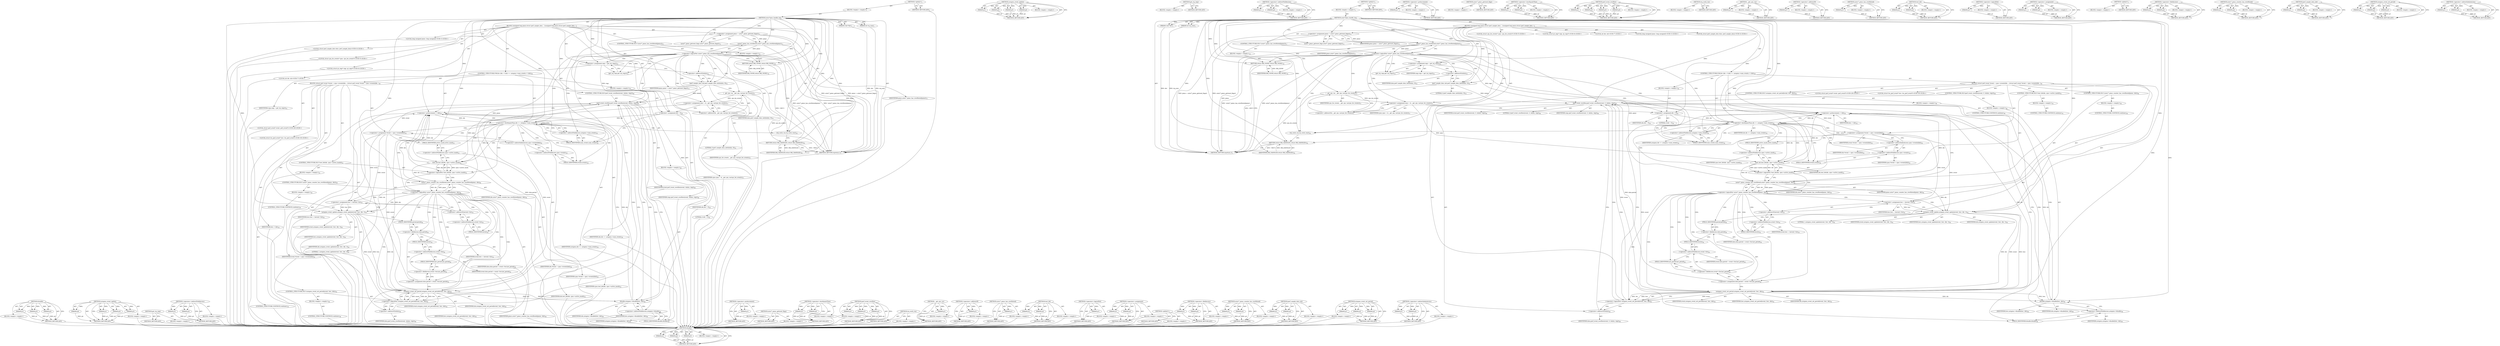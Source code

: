 digraph "&lt;operator&gt;.indirectIndexAccess" {
vulnerable_241 [label=<(METHOD,disable)>];
vulnerable_242 [label=<(PARAM,p1)>];
vulnerable_243 [label=<(PARAM,p2)>];
vulnerable_244 [label=<(PARAM,p3)>];
vulnerable_245 [label=<(BLOCK,&lt;empty&gt;,&lt;empty&gt;)>];
vulnerable_246 [label=<(METHOD_RETURN,ANY)>];
vulnerable_216 [label=<(METHOD,armpmu_event_update)>];
vulnerable_217 [label=<(PARAM,p1)>];
vulnerable_218 [label=<(PARAM,p2)>];
vulnerable_219 [label=<(PARAM,p3)>];
vulnerable_220 [label=<(PARAM,p4)>];
vulnerable_221 [label=<(BLOCK,&lt;empty&gt;,&lt;empty&gt;)>];
vulnerable_222 [label=<(METHOD_RETURN,ANY)>];
vulnerable_171 [label=<(METHOD,get_irq_regs)>];
vulnerable_172 [label=<(BLOCK,&lt;empty&gt;,&lt;empty&gt;)>];
vulnerable_173 [label=<(METHOD_RETURN,ANY)>];
vulnerable_192 [label=<(METHOD,&lt;operator&gt;.indirectFieldAccess)>];
vulnerable_193 [label=<(PARAM,p1)>];
vulnerable_194 [label=<(PARAM,p2)>];
vulnerable_195 [label=<(BLOCK,&lt;empty&gt;,&lt;empty&gt;)>];
vulnerable_196 [label=<(METHOD_RETURN,ANY)>];
vulnerable_6 [label=<(METHOD,&lt;global&gt;)<SUB>1</SUB>>];
vulnerable_7 [label=<(BLOCK,&lt;empty&gt;,&lt;empty&gt;)<SUB>1</SUB>>];
vulnerable_8 [label=<(METHOD,armv7pmu_handle_irq)<SUB>1</SUB>>];
vulnerable_9 [label=<(PARAM,int irq_num)<SUB>1</SUB>>];
vulnerable_10 [label=<(PARAM,void *dev)<SUB>1</SUB>>];
vulnerable_11 [label=<(BLOCK,{
	unsigned long pmnc;
	struct perf_sample_data...,{
	unsigned long pmnc;
	struct perf_sample_data...)<SUB>2</SUB>>];
vulnerable_12 [label="<(LOCAL,long unsigned pmnc: long unsigned)<SUB>3</SUB>>"];
vulnerable_13 [label="<(LOCAL,struct perf_sample_data data: perf_sample_data)<SUB>4</SUB>>"];
vulnerable_14 [label="<(LOCAL,struct cpu_hw_events* cpuc: cpu_hw_events*)<SUB>5</SUB>>"];
vulnerable_15 [label="<(LOCAL,struct pt_regs* regs: pt_regs*)<SUB>6</SUB>>"];
vulnerable_16 [label="<(LOCAL,int idx: int)<SUB>7</SUB>>"];
vulnerable_17 [label=<(&lt;operator&gt;.assignment,pmnc = armv7_pmnc_getreset_flags())<SUB>12</SUB>>];
vulnerable_18 [label=<(IDENTIFIER,pmnc,pmnc = armv7_pmnc_getreset_flags())<SUB>12</SUB>>];
vulnerable_19 [label=<(armv7_pmnc_getreset_flags,armv7_pmnc_getreset_flags())<SUB>12</SUB>>];
vulnerable_20 [label=<(CONTROL_STRUCTURE,IF,if (!armv7_pmnc_has_overflowed(pmnc)))<SUB>17</SUB>>];
vulnerable_21 [label=<(&lt;operator&gt;.logicalNot,!armv7_pmnc_has_overflowed(pmnc))<SUB>17</SUB>>];
vulnerable_22 [label=<(armv7_pmnc_has_overflowed,armv7_pmnc_has_overflowed(pmnc))<SUB>17</SUB>>];
vulnerable_23 [label=<(IDENTIFIER,pmnc,armv7_pmnc_has_overflowed(pmnc))<SUB>17</SUB>>];
vulnerable_24 [label=<(BLOCK,&lt;empty&gt;,&lt;empty&gt;)<SUB>18</SUB>>];
vulnerable_25 [label=<(RETURN,return IRQ_NONE;,return IRQ_NONE;)<SUB>18</SUB>>];
vulnerable_26 [label=<(IDENTIFIER,IRQ_NONE,return IRQ_NONE;)<SUB>18</SUB>>];
vulnerable_27 [label=<(&lt;operator&gt;.assignment,regs = get_irq_regs())<SUB>23</SUB>>];
vulnerable_28 [label=<(IDENTIFIER,regs,regs = get_irq_regs())<SUB>23</SUB>>];
vulnerable_29 [label=<(get_irq_regs,get_irq_regs())<SUB>23</SUB>>];
vulnerable_30 [label=<(perf_sample_data_init,perf_sample_data_init(&amp;data, 0))<SUB>25</SUB>>];
vulnerable_31 [label=<(&lt;operator&gt;.addressOf,&amp;data)<SUB>25</SUB>>];
vulnerable_32 [label=<(IDENTIFIER,data,perf_sample_data_init(&amp;data, 0))<SUB>25</SUB>>];
vulnerable_33 [label=<(LITERAL,0,perf_sample_data_init(&amp;data, 0))<SUB>25</SUB>>];
vulnerable_34 [label=<(&lt;operator&gt;.assignment,cpuc = &amp;__get_cpu_var(cpu_hw_events))<SUB>27</SUB>>];
vulnerable_35 [label=<(IDENTIFIER,cpuc,cpuc = &amp;__get_cpu_var(cpu_hw_events))<SUB>27</SUB>>];
vulnerable_36 [label=<(&lt;operator&gt;.addressOf,&amp;__get_cpu_var(cpu_hw_events))<SUB>27</SUB>>];
vulnerable_37 [label=<(__get_cpu_var,__get_cpu_var(cpu_hw_events))<SUB>27</SUB>>];
vulnerable_38 [label=<(IDENTIFIER,cpu_hw_events,__get_cpu_var(cpu_hw_events))<SUB>27</SUB>>];
vulnerable_39 [label=<(CONTROL_STRUCTURE,FOR,for (idx = 0;idx &lt;= armpmu-&gt;num_events;++idx))<SUB>28</SUB>>];
vulnerable_40 [label=<(BLOCK,&lt;empty&gt;,&lt;empty&gt;)<SUB>28</SUB>>];
vulnerable_41 [label=<(&lt;operator&gt;.assignment,idx = 0)<SUB>28</SUB>>];
vulnerable_42 [label=<(IDENTIFIER,idx,idx = 0)<SUB>28</SUB>>];
vulnerable_43 [label=<(LITERAL,0,idx = 0)<SUB>28</SUB>>];
vulnerable_44 [label=<(&lt;operator&gt;.lessEqualsThan,idx &lt;= armpmu-&gt;num_events)<SUB>28</SUB>>];
vulnerable_45 [label=<(IDENTIFIER,idx,idx &lt;= armpmu-&gt;num_events)<SUB>28</SUB>>];
vulnerable_46 [label=<(&lt;operator&gt;.indirectFieldAccess,armpmu-&gt;num_events)<SUB>28</SUB>>];
vulnerable_47 [label=<(IDENTIFIER,armpmu,idx &lt;= armpmu-&gt;num_events)<SUB>28</SUB>>];
vulnerable_48 [label=<(FIELD_IDENTIFIER,num_events,num_events)<SUB>28</SUB>>];
vulnerable_49 [label=<(&lt;operator&gt;.preIncrement,++idx)<SUB>28</SUB>>];
vulnerable_50 [label=<(IDENTIFIER,idx,++idx)<SUB>28</SUB>>];
vulnerable_51 [label=<(BLOCK,{
		struct perf_event *event = cpuc-&gt;events[idx...,{
		struct perf_event *event = cpuc-&gt;events[idx...)<SUB>28</SUB>>];
vulnerable_52 [label="<(LOCAL,struct perf_event* event: perf_event*)<SUB>29</SUB>>"];
vulnerable_53 [label=<(&lt;operator&gt;.assignment,*event = cpuc-&gt;events[idx])<SUB>29</SUB>>];
vulnerable_54 [label=<(IDENTIFIER,event,*event = cpuc-&gt;events[idx])<SUB>29</SUB>>];
vulnerable_55 [label=<(&lt;operator&gt;.indirectIndexAccess,cpuc-&gt;events[idx])<SUB>29</SUB>>];
vulnerable_56 [label=<(&lt;operator&gt;.indirectFieldAccess,cpuc-&gt;events)<SUB>29</SUB>>];
vulnerable_57 [label=<(IDENTIFIER,cpuc,*event = cpuc-&gt;events[idx])<SUB>29</SUB>>];
vulnerable_58 [label=<(FIELD_IDENTIFIER,events,events)<SUB>29</SUB>>];
vulnerable_59 [label=<(IDENTIFIER,idx,*event = cpuc-&gt;events[idx])<SUB>29</SUB>>];
vulnerable_60 [label="<(LOCAL,struct hw_perf_event* hwc: hw_perf_event*)<SUB>30</SUB>>"];
vulnerable_61 [label=<(CONTROL_STRUCTURE,IF,if (!test_bit(idx, cpuc-&gt;active_mask)))<SUB>32</SUB>>];
vulnerable_62 [label=<(&lt;operator&gt;.logicalNot,!test_bit(idx, cpuc-&gt;active_mask))<SUB>32</SUB>>];
vulnerable_63 [label=<(test_bit,test_bit(idx, cpuc-&gt;active_mask))<SUB>32</SUB>>];
vulnerable_64 [label=<(IDENTIFIER,idx,test_bit(idx, cpuc-&gt;active_mask))<SUB>32</SUB>>];
vulnerable_65 [label=<(&lt;operator&gt;.indirectFieldAccess,cpuc-&gt;active_mask)<SUB>32</SUB>>];
vulnerable_66 [label=<(IDENTIFIER,cpuc,test_bit(idx, cpuc-&gt;active_mask))<SUB>32</SUB>>];
vulnerable_67 [label=<(FIELD_IDENTIFIER,active_mask,active_mask)<SUB>32</SUB>>];
vulnerable_68 [label=<(BLOCK,&lt;empty&gt;,&lt;empty&gt;)<SUB>33</SUB>>];
vulnerable_69 [label=<(CONTROL_STRUCTURE,CONTINUE,continue;)<SUB>33</SUB>>];
vulnerable_70 [label=<(CONTROL_STRUCTURE,IF,if (!armv7_pmnc_counter_has_overflowed(pmnc, idx)))<SUB>39</SUB>>];
vulnerable_71 [label=<(&lt;operator&gt;.logicalNot,!armv7_pmnc_counter_has_overflowed(pmnc, idx))<SUB>39</SUB>>];
vulnerable_72 [label=<(armv7_pmnc_counter_has_overflowed,armv7_pmnc_counter_has_overflowed(pmnc, idx))<SUB>39</SUB>>];
vulnerable_73 [label=<(IDENTIFIER,pmnc,armv7_pmnc_counter_has_overflowed(pmnc, idx))<SUB>39</SUB>>];
vulnerable_74 [label=<(IDENTIFIER,idx,armv7_pmnc_counter_has_overflowed(pmnc, idx))<SUB>39</SUB>>];
vulnerable_75 [label=<(BLOCK,&lt;empty&gt;,&lt;empty&gt;)<SUB>40</SUB>>];
vulnerable_76 [label=<(CONTROL_STRUCTURE,CONTINUE,continue;)<SUB>40</SUB>>];
vulnerable_77 [label=<(&lt;operator&gt;.assignment,hwc = &amp;event-&gt;hw)<SUB>42</SUB>>];
vulnerable_78 [label=<(IDENTIFIER,hwc,hwc = &amp;event-&gt;hw)<SUB>42</SUB>>];
vulnerable_79 [label=<(&lt;operator&gt;.addressOf,&amp;event-&gt;hw)<SUB>42</SUB>>];
vulnerable_80 [label=<(&lt;operator&gt;.indirectFieldAccess,event-&gt;hw)<SUB>42</SUB>>];
vulnerable_81 [label=<(IDENTIFIER,event,hwc = &amp;event-&gt;hw)<SUB>42</SUB>>];
vulnerable_82 [label=<(FIELD_IDENTIFIER,hw,hw)<SUB>42</SUB>>];
vulnerable_83 [label=<(armpmu_event_update,armpmu_event_update(event, hwc, idx, 1))<SUB>43</SUB>>];
vulnerable_84 [label=<(IDENTIFIER,event,armpmu_event_update(event, hwc, idx, 1))<SUB>43</SUB>>];
vulnerable_85 [label=<(IDENTIFIER,hwc,armpmu_event_update(event, hwc, idx, 1))<SUB>43</SUB>>];
vulnerable_86 [label=<(IDENTIFIER,idx,armpmu_event_update(event, hwc, idx, 1))<SUB>43</SUB>>];
vulnerable_87 [label=<(LITERAL,1,armpmu_event_update(event, hwc, idx, 1))<SUB>43</SUB>>];
vulnerable_88 [label=<(&lt;operator&gt;.assignment,data.period = event-&gt;hw.last_period)<SUB>44</SUB>>];
vulnerable_89 [label=<(&lt;operator&gt;.fieldAccess,data.period)<SUB>44</SUB>>];
vulnerable_90 [label=<(IDENTIFIER,data,data.period = event-&gt;hw.last_period)<SUB>44</SUB>>];
vulnerable_91 [label=<(FIELD_IDENTIFIER,period,period)<SUB>44</SUB>>];
vulnerable_92 [label=<(&lt;operator&gt;.fieldAccess,event-&gt;hw.last_period)<SUB>44</SUB>>];
vulnerable_93 [label=<(&lt;operator&gt;.indirectFieldAccess,event-&gt;hw)<SUB>44</SUB>>];
vulnerable_94 [label=<(IDENTIFIER,event,data.period = event-&gt;hw.last_period)<SUB>44</SUB>>];
vulnerable_95 [label=<(FIELD_IDENTIFIER,hw,hw)<SUB>44</SUB>>];
vulnerable_96 [label=<(FIELD_IDENTIFIER,last_period,last_period)<SUB>44</SUB>>];
vulnerable_97 [label=<(CONTROL_STRUCTURE,IF,if (!armpmu_event_set_period(event, hwc, idx)))<SUB>45</SUB>>];
vulnerable_98 [label=<(&lt;operator&gt;.logicalNot,!armpmu_event_set_period(event, hwc, idx))<SUB>45</SUB>>];
vulnerable_99 [label=<(armpmu_event_set_period,armpmu_event_set_period(event, hwc, idx))<SUB>45</SUB>>];
vulnerable_100 [label=<(IDENTIFIER,event,armpmu_event_set_period(event, hwc, idx))<SUB>45</SUB>>];
vulnerable_101 [label=<(IDENTIFIER,hwc,armpmu_event_set_period(event, hwc, idx))<SUB>45</SUB>>];
vulnerable_102 [label=<(IDENTIFIER,idx,armpmu_event_set_period(event, hwc, idx))<SUB>45</SUB>>];
vulnerable_103 [label=<(BLOCK,&lt;empty&gt;,&lt;empty&gt;)<SUB>46</SUB>>];
vulnerable_104 [label=<(CONTROL_STRUCTURE,CONTINUE,continue;)<SUB>46</SUB>>];
vulnerable_105 [label=<(CONTROL_STRUCTURE,IF,if (perf_event_overflow(event, 0, &amp;data, regs)))<SUB>48</SUB>>];
vulnerable_106 [label=<(perf_event_overflow,perf_event_overflow(event, 0, &amp;data, regs))<SUB>48</SUB>>];
vulnerable_107 [label=<(IDENTIFIER,event,perf_event_overflow(event, 0, &amp;data, regs))<SUB>48</SUB>>];
vulnerable_108 [label=<(LITERAL,0,perf_event_overflow(event, 0, &amp;data, regs))<SUB>48</SUB>>];
vulnerable_109 [label=<(&lt;operator&gt;.addressOf,&amp;data)<SUB>48</SUB>>];
vulnerable_110 [label=<(IDENTIFIER,data,perf_event_overflow(event, 0, &amp;data, regs))<SUB>48</SUB>>];
vulnerable_111 [label=<(IDENTIFIER,regs,perf_event_overflow(event, 0, &amp;data, regs))<SUB>48</SUB>>];
vulnerable_112 [label=<(BLOCK,&lt;empty&gt;,&lt;empty&gt;)<SUB>49</SUB>>];
vulnerable_113 [label=<(disable,armpmu-&gt;disable(hwc, idx))<SUB>49</SUB>>];
vulnerable_114 [label=<(&lt;operator&gt;.indirectFieldAccess,armpmu-&gt;disable)<SUB>49</SUB>>];
vulnerable_115 [label=<(IDENTIFIER,armpmu,armpmu-&gt;disable(hwc, idx))<SUB>49</SUB>>];
vulnerable_116 [label=<(FIELD_IDENTIFIER,disable,disable)<SUB>49</SUB>>];
vulnerable_117 [label=<(IDENTIFIER,hwc,armpmu-&gt;disable(hwc, idx))<SUB>49</SUB>>];
vulnerable_118 [label=<(IDENTIFIER,idx,armpmu-&gt;disable(hwc, idx))<SUB>49</SUB>>];
vulnerable_119 [label=<(irq_work_run,irq_work_run())<SUB>59</SUB>>];
vulnerable_120 [label=<(RETURN,return IRQ_HANDLED;,return IRQ_HANDLED;)<SUB>61</SUB>>];
vulnerable_121 [label=<(IDENTIFIER,IRQ_HANDLED,return IRQ_HANDLED;)<SUB>61</SUB>>];
vulnerable_122 [label=<(METHOD_RETURN,irqreturn_t)<SUB>1</SUB>>];
vulnerable_124 [label=<(METHOD_RETURN,ANY)<SUB>1</SUB>>];
vulnerable_197 [label=<(METHOD,&lt;operator&gt;.preIncrement)>];
vulnerable_198 [label=<(PARAM,p1)>];
vulnerable_199 [label=<(BLOCK,&lt;empty&gt;,&lt;empty&gt;)>];
vulnerable_200 [label=<(METHOD_RETURN,ANY)>];
vulnerable_160 [label=<(METHOD,armv7_pmnc_getreset_flags)>];
vulnerable_161 [label=<(BLOCK,&lt;empty&gt;,&lt;empty&gt;)>];
vulnerable_162 [label=<(METHOD_RETURN,ANY)>];
vulnerable_187 [label=<(METHOD,&lt;operator&gt;.lessEqualsThan)>];
vulnerable_188 [label=<(PARAM,p1)>];
vulnerable_189 [label=<(PARAM,p2)>];
vulnerable_190 [label=<(BLOCK,&lt;empty&gt;,&lt;empty&gt;)>];
vulnerable_191 [label=<(METHOD_RETURN,ANY)>];
vulnerable_234 [label=<(METHOD,perf_event_overflow)>];
vulnerable_235 [label=<(PARAM,p1)>];
vulnerable_236 [label=<(PARAM,p2)>];
vulnerable_237 [label=<(PARAM,p3)>];
vulnerable_238 [label=<(PARAM,p4)>];
vulnerable_239 [label=<(BLOCK,&lt;empty&gt;,&lt;empty&gt;)>];
vulnerable_240 [label=<(METHOD_RETURN,ANY)>];
vulnerable_247 [label=<(METHOD,irq_work_run)>];
vulnerable_248 [label=<(BLOCK,&lt;empty&gt;,&lt;empty&gt;)>];
vulnerable_249 [label=<(METHOD_RETURN,ANY)>];
vulnerable_183 [label=<(METHOD,__get_cpu_var)>];
vulnerable_184 [label=<(PARAM,p1)>];
vulnerable_185 [label=<(BLOCK,&lt;empty&gt;,&lt;empty&gt;)>];
vulnerable_186 [label=<(METHOD_RETURN,ANY)>];
vulnerable_179 [label=<(METHOD,&lt;operator&gt;.addressOf)>];
vulnerable_180 [label=<(PARAM,p1)>];
vulnerable_181 [label=<(BLOCK,&lt;empty&gt;,&lt;empty&gt;)>];
vulnerable_182 [label=<(METHOD_RETURN,ANY)>];
vulnerable_167 [label=<(METHOD,armv7_pmnc_has_overflowed)>];
vulnerable_168 [label=<(PARAM,p1)>];
vulnerable_169 [label=<(BLOCK,&lt;empty&gt;,&lt;empty&gt;)>];
vulnerable_170 [label=<(METHOD_RETURN,ANY)>];
vulnerable_206 [label=<(METHOD,test_bit)>];
vulnerable_207 [label=<(PARAM,p1)>];
vulnerable_208 [label=<(PARAM,p2)>];
vulnerable_209 [label=<(BLOCK,&lt;empty&gt;,&lt;empty&gt;)>];
vulnerable_210 [label=<(METHOD_RETURN,ANY)>];
vulnerable_163 [label=<(METHOD,&lt;operator&gt;.logicalNot)>];
vulnerable_164 [label=<(PARAM,p1)>];
vulnerable_165 [label=<(BLOCK,&lt;empty&gt;,&lt;empty&gt;)>];
vulnerable_166 [label=<(METHOD_RETURN,ANY)>];
vulnerable_155 [label=<(METHOD,&lt;operator&gt;.assignment)>];
vulnerable_156 [label=<(PARAM,p1)>];
vulnerable_157 [label=<(PARAM,p2)>];
vulnerable_158 [label=<(BLOCK,&lt;empty&gt;,&lt;empty&gt;)>];
vulnerable_159 [label=<(METHOD_RETURN,ANY)>];
vulnerable_149 [label=<(METHOD,&lt;global&gt;)<SUB>1</SUB>>];
vulnerable_150 [label=<(BLOCK,&lt;empty&gt;,&lt;empty&gt;)>];
vulnerable_151 [label=<(METHOD_RETURN,ANY)>];
vulnerable_223 [label=<(METHOD,&lt;operator&gt;.fieldAccess)>];
vulnerable_224 [label=<(PARAM,p1)>];
vulnerable_225 [label=<(PARAM,p2)>];
vulnerable_226 [label=<(BLOCK,&lt;empty&gt;,&lt;empty&gt;)>];
vulnerable_227 [label=<(METHOD_RETURN,ANY)>];
vulnerable_211 [label=<(METHOD,armv7_pmnc_counter_has_overflowed)>];
vulnerable_212 [label=<(PARAM,p1)>];
vulnerable_213 [label=<(PARAM,p2)>];
vulnerable_214 [label=<(BLOCK,&lt;empty&gt;,&lt;empty&gt;)>];
vulnerable_215 [label=<(METHOD_RETURN,ANY)>];
vulnerable_174 [label=<(METHOD,perf_sample_data_init)>];
vulnerable_175 [label=<(PARAM,p1)>];
vulnerable_176 [label=<(PARAM,p2)>];
vulnerable_177 [label=<(BLOCK,&lt;empty&gt;,&lt;empty&gt;)>];
vulnerable_178 [label=<(METHOD_RETURN,ANY)>];
vulnerable_228 [label=<(METHOD,armpmu_event_set_period)>];
vulnerable_229 [label=<(PARAM,p1)>];
vulnerable_230 [label=<(PARAM,p2)>];
vulnerable_231 [label=<(PARAM,p3)>];
vulnerable_232 [label=<(BLOCK,&lt;empty&gt;,&lt;empty&gt;)>];
vulnerable_233 [label=<(METHOD_RETURN,ANY)>];
vulnerable_201 [label=<(METHOD,&lt;operator&gt;.indirectIndexAccess)>];
vulnerable_202 [label=<(PARAM,p1)>];
vulnerable_203 [label=<(PARAM,p2)>];
vulnerable_204 [label=<(BLOCK,&lt;empty&gt;,&lt;empty&gt;)>];
vulnerable_205 [label=<(METHOD_RETURN,ANY)>];
fixed_239 [label=<(METHOD,disable)>];
fixed_240 [label=<(PARAM,p1)>];
fixed_241 [label=<(PARAM,p2)>];
fixed_242 [label=<(PARAM,p3)>];
fixed_243 [label=<(BLOCK,&lt;empty&gt;,&lt;empty&gt;)>];
fixed_244 [label=<(METHOD_RETURN,ANY)>];
fixed_215 [label=<(METHOD,armpmu_event_update)>];
fixed_216 [label=<(PARAM,p1)>];
fixed_217 [label=<(PARAM,p2)>];
fixed_218 [label=<(PARAM,p3)>];
fixed_219 [label=<(PARAM,p4)>];
fixed_220 [label=<(BLOCK,&lt;empty&gt;,&lt;empty&gt;)>];
fixed_221 [label=<(METHOD_RETURN,ANY)>];
fixed_170 [label=<(METHOD,get_irq_regs)>];
fixed_171 [label=<(BLOCK,&lt;empty&gt;,&lt;empty&gt;)>];
fixed_172 [label=<(METHOD_RETURN,ANY)>];
fixed_191 [label=<(METHOD,&lt;operator&gt;.indirectFieldAccess)>];
fixed_192 [label=<(PARAM,p1)>];
fixed_193 [label=<(PARAM,p2)>];
fixed_194 [label=<(BLOCK,&lt;empty&gt;,&lt;empty&gt;)>];
fixed_195 [label=<(METHOD_RETURN,ANY)>];
fixed_6 [label=<(METHOD,&lt;global&gt;)<SUB>1</SUB>>];
fixed_7 [label=<(BLOCK,&lt;empty&gt;,&lt;empty&gt;)<SUB>1</SUB>>];
fixed_8 [label=<(METHOD,armv7pmu_handle_irq)<SUB>1</SUB>>];
fixed_9 [label=<(PARAM,int irq_num)<SUB>1</SUB>>];
fixed_10 [label=<(PARAM,void *dev)<SUB>1</SUB>>];
fixed_11 [label=<(BLOCK,{
	unsigned long pmnc;
	struct perf_sample_data...,{
	unsigned long pmnc;
	struct perf_sample_data...)<SUB>2</SUB>>];
fixed_12 [label="<(LOCAL,long unsigned pmnc: long unsigned)<SUB>3</SUB>>"];
fixed_13 [label="<(LOCAL,struct perf_sample_data data: perf_sample_data)<SUB>4</SUB>>"];
fixed_14 [label="<(LOCAL,struct cpu_hw_events* cpuc: cpu_hw_events*)<SUB>5</SUB>>"];
fixed_15 [label="<(LOCAL,struct pt_regs* regs: pt_regs*)<SUB>6</SUB>>"];
fixed_16 [label="<(LOCAL,int idx: int)<SUB>7</SUB>>"];
fixed_17 [label=<(&lt;operator&gt;.assignment,pmnc = armv7_pmnc_getreset_flags())<SUB>12</SUB>>];
fixed_18 [label=<(IDENTIFIER,pmnc,pmnc = armv7_pmnc_getreset_flags())<SUB>12</SUB>>];
fixed_19 [label=<(armv7_pmnc_getreset_flags,armv7_pmnc_getreset_flags())<SUB>12</SUB>>];
fixed_20 [label=<(CONTROL_STRUCTURE,IF,if (!armv7_pmnc_has_overflowed(pmnc)))<SUB>17</SUB>>];
fixed_21 [label=<(&lt;operator&gt;.logicalNot,!armv7_pmnc_has_overflowed(pmnc))<SUB>17</SUB>>];
fixed_22 [label=<(armv7_pmnc_has_overflowed,armv7_pmnc_has_overflowed(pmnc))<SUB>17</SUB>>];
fixed_23 [label=<(IDENTIFIER,pmnc,armv7_pmnc_has_overflowed(pmnc))<SUB>17</SUB>>];
fixed_24 [label=<(BLOCK,&lt;empty&gt;,&lt;empty&gt;)<SUB>18</SUB>>];
fixed_25 [label=<(RETURN,return IRQ_NONE;,return IRQ_NONE;)<SUB>18</SUB>>];
fixed_26 [label=<(IDENTIFIER,IRQ_NONE,return IRQ_NONE;)<SUB>18</SUB>>];
fixed_27 [label=<(&lt;operator&gt;.assignment,regs = get_irq_regs())<SUB>23</SUB>>];
fixed_28 [label=<(IDENTIFIER,regs,regs = get_irq_regs())<SUB>23</SUB>>];
fixed_29 [label=<(get_irq_regs,get_irq_regs())<SUB>23</SUB>>];
fixed_30 [label=<(perf_sample_data_init,perf_sample_data_init(&amp;data, 0))<SUB>25</SUB>>];
fixed_31 [label=<(&lt;operator&gt;.addressOf,&amp;data)<SUB>25</SUB>>];
fixed_32 [label=<(IDENTIFIER,data,perf_sample_data_init(&amp;data, 0))<SUB>25</SUB>>];
fixed_33 [label=<(LITERAL,0,perf_sample_data_init(&amp;data, 0))<SUB>25</SUB>>];
fixed_34 [label=<(&lt;operator&gt;.assignment,cpuc = &amp;__get_cpu_var(cpu_hw_events))<SUB>27</SUB>>];
fixed_35 [label=<(IDENTIFIER,cpuc,cpuc = &amp;__get_cpu_var(cpu_hw_events))<SUB>27</SUB>>];
fixed_36 [label=<(&lt;operator&gt;.addressOf,&amp;__get_cpu_var(cpu_hw_events))<SUB>27</SUB>>];
fixed_37 [label=<(__get_cpu_var,__get_cpu_var(cpu_hw_events))<SUB>27</SUB>>];
fixed_38 [label=<(IDENTIFIER,cpu_hw_events,__get_cpu_var(cpu_hw_events))<SUB>27</SUB>>];
fixed_39 [label=<(CONTROL_STRUCTURE,FOR,for (idx = 0;idx &lt;= armpmu-&gt;num_events;++idx))<SUB>28</SUB>>];
fixed_40 [label=<(BLOCK,&lt;empty&gt;,&lt;empty&gt;)<SUB>28</SUB>>];
fixed_41 [label=<(&lt;operator&gt;.assignment,idx = 0)<SUB>28</SUB>>];
fixed_42 [label=<(IDENTIFIER,idx,idx = 0)<SUB>28</SUB>>];
fixed_43 [label=<(LITERAL,0,idx = 0)<SUB>28</SUB>>];
fixed_44 [label=<(&lt;operator&gt;.lessEqualsThan,idx &lt;= armpmu-&gt;num_events)<SUB>28</SUB>>];
fixed_45 [label=<(IDENTIFIER,idx,idx &lt;= armpmu-&gt;num_events)<SUB>28</SUB>>];
fixed_46 [label=<(&lt;operator&gt;.indirectFieldAccess,armpmu-&gt;num_events)<SUB>28</SUB>>];
fixed_47 [label=<(IDENTIFIER,armpmu,idx &lt;= armpmu-&gt;num_events)<SUB>28</SUB>>];
fixed_48 [label=<(FIELD_IDENTIFIER,num_events,num_events)<SUB>28</SUB>>];
fixed_49 [label=<(&lt;operator&gt;.preIncrement,++idx)<SUB>28</SUB>>];
fixed_50 [label=<(IDENTIFIER,idx,++idx)<SUB>28</SUB>>];
fixed_51 [label=<(BLOCK,{
		struct perf_event *event = cpuc-&gt;events[idx...,{
		struct perf_event *event = cpuc-&gt;events[idx...)<SUB>28</SUB>>];
fixed_52 [label="<(LOCAL,struct perf_event* event: perf_event*)<SUB>29</SUB>>"];
fixed_53 [label=<(&lt;operator&gt;.assignment,*event = cpuc-&gt;events[idx])<SUB>29</SUB>>];
fixed_54 [label=<(IDENTIFIER,event,*event = cpuc-&gt;events[idx])<SUB>29</SUB>>];
fixed_55 [label=<(&lt;operator&gt;.indirectIndexAccess,cpuc-&gt;events[idx])<SUB>29</SUB>>];
fixed_56 [label=<(&lt;operator&gt;.indirectFieldAccess,cpuc-&gt;events)<SUB>29</SUB>>];
fixed_57 [label=<(IDENTIFIER,cpuc,*event = cpuc-&gt;events[idx])<SUB>29</SUB>>];
fixed_58 [label=<(FIELD_IDENTIFIER,events,events)<SUB>29</SUB>>];
fixed_59 [label=<(IDENTIFIER,idx,*event = cpuc-&gt;events[idx])<SUB>29</SUB>>];
fixed_60 [label="<(LOCAL,struct hw_perf_event* hwc: hw_perf_event*)<SUB>30</SUB>>"];
fixed_61 [label=<(CONTROL_STRUCTURE,IF,if (!test_bit(idx, cpuc-&gt;active_mask)))<SUB>32</SUB>>];
fixed_62 [label=<(&lt;operator&gt;.logicalNot,!test_bit(idx, cpuc-&gt;active_mask))<SUB>32</SUB>>];
fixed_63 [label=<(test_bit,test_bit(idx, cpuc-&gt;active_mask))<SUB>32</SUB>>];
fixed_64 [label=<(IDENTIFIER,idx,test_bit(idx, cpuc-&gt;active_mask))<SUB>32</SUB>>];
fixed_65 [label=<(&lt;operator&gt;.indirectFieldAccess,cpuc-&gt;active_mask)<SUB>32</SUB>>];
fixed_66 [label=<(IDENTIFIER,cpuc,test_bit(idx, cpuc-&gt;active_mask))<SUB>32</SUB>>];
fixed_67 [label=<(FIELD_IDENTIFIER,active_mask,active_mask)<SUB>32</SUB>>];
fixed_68 [label=<(BLOCK,&lt;empty&gt;,&lt;empty&gt;)<SUB>33</SUB>>];
fixed_69 [label=<(CONTROL_STRUCTURE,CONTINUE,continue;)<SUB>33</SUB>>];
fixed_70 [label=<(CONTROL_STRUCTURE,IF,if (!armv7_pmnc_counter_has_overflowed(pmnc, idx)))<SUB>39</SUB>>];
fixed_71 [label=<(&lt;operator&gt;.logicalNot,!armv7_pmnc_counter_has_overflowed(pmnc, idx))<SUB>39</SUB>>];
fixed_72 [label=<(armv7_pmnc_counter_has_overflowed,armv7_pmnc_counter_has_overflowed(pmnc, idx))<SUB>39</SUB>>];
fixed_73 [label=<(IDENTIFIER,pmnc,armv7_pmnc_counter_has_overflowed(pmnc, idx))<SUB>39</SUB>>];
fixed_74 [label=<(IDENTIFIER,idx,armv7_pmnc_counter_has_overflowed(pmnc, idx))<SUB>39</SUB>>];
fixed_75 [label=<(BLOCK,&lt;empty&gt;,&lt;empty&gt;)<SUB>40</SUB>>];
fixed_76 [label=<(CONTROL_STRUCTURE,CONTINUE,continue;)<SUB>40</SUB>>];
fixed_77 [label=<(&lt;operator&gt;.assignment,hwc = &amp;event-&gt;hw)<SUB>42</SUB>>];
fixed_78 [label=<(IDENTIFIER,hwc,hwc = &amp;event-&gt;hw)<SUB>42</SUB>>];
fixed_79 [label=<(&lt;operator&gt;.addressOf,&amp;event-&gt;hw)<SUB>42</SUB>>];
fixed_80 [label=<(&lt;operator&gt;.indirectFieldAccess,event-&gt;hw)<SUB>42</SUB>>];
fixed_81 [label=<(IDENTIFIER,event,hwc = &amp;event-&gt;hw)<SUB>42</SUB>>];
fixed_82 [label=<(FIELD_IDENTIFIER,hw,hw)<SUB>42</SUB>>];
fixed_83 [label=<(armpmu_event_update,armpmu_event_update(event, hwc, idx, 1))<SUB>43</SUB>>];
fixed_84 [label=<(IDENTIFIER,event,armpmu_event_update(event, hwc, idx, 1))<SUB>43</SUB>>];
fixed_85 [label=<(IDENTIFIER,hwc,armpmu_event_update(event, hwc, idx, 1))<SUB>43</SUB>>];
fixed_86 [label=<(IDENTIFIER,idx,armpmu_event_update(event, hwc, idx, 1))<SUB>43</SUB>>];
fixed_87 [label=<(LITERAL,1,armpmu_event_update(event, hwc, idx, 1))<SUB>43</SUB>>];
fixed_88 [label=<(&lt;operator&gt;.assignment,data.period = event-&gt;hw.last_period)<SUB>44</SUB>>];
fixed_89 [label=<(&lt;operator&gt;.fieldAccess,data.period)<SUB>44</SUB>>];
fixed_90 [label=<(IDENTIFIER,data,data.period = event-&gt;hw.last_period)<SUB>44</SUB>>];
fixed_91 [label=<(FIELD_IDENTIFIER,period,period)<SUB>44</SUB>>];
fixed_92 [label=<(&lt;operator&gt;.fieldAccess,event-&gt;hw.last_period)<SUB>44</SUB>>];
fixed_93 [label=<(&lt;operator&gt;.indirectFieldAccess,event-&gt;hw)<SUB>44</SUB>>];
fixed_94 [label=<(IDENTIFIER,event,data.period = event-&gt;hw.last_period)<SUB>44</SUB>>];
fixed_95 [label=<(FIELD_IDENTIFIER,hw,hw)<SUB>44</SUB>>];
fixed_96 [label=<(FIELD_IDENTIFIER,last_period,last_period)<SUB>44</SUB>>];
fixed_97 [label=<(CONTROL_STRUCTURE,IF,if (!armpmu_event_set_period(event, hwc, idx)))<SUB>45</SUB>>];
fixed_98 [label=<(&lt;operator&gt;.logicalNot,!armpmu_event_set_period(event, hwc, idx))<SUB>45</SUB>>];
fixed_99 [label=<(armpmu_event_set_period,armpmu_event_set_period(event, hwc, idx))<SUB>45</SUB>>];
fixed_100 [label=<(IDENTIFIER,event,armpmu_event_set_period(event, hwc, idx))<SUB>45</SUB>>];
fixed_101 [label=<(IDENTIFIER,hwc,armpmu_event_set_period(event, hwc, idx))<SUB>45</SUB>>];
fixed_102 [label=<(IDENTIFIER,idx,armpmu_event_set_period(event, hwc, idx))<SUB>45</SUB>>];
fixed_103 [label=<(BLOCK,&lt;empty&gt;,&lt;empty&gt;)<SUB>46</SUB>>];
fixed_104 [label=<(CONTROL_STRUCTURE,CONTINUE,continue;)<SUB>46</SUB>>];
fixed_105 [label=<(CONTROL_STRUCTURE,IF,if (perf_event_overflow(event, &amp;data, regs)))<SUB>48</SUB>>];
fixed_106 [label=<(perf_event_overflow,perf_event_overflow(event, &amp;data, regs))<SUB>48</SUB>>];
fixed_107 [label=<(IDENTIFIER,event,perf_event_overflow(event, &amp;data, regs))<SUB>48</SUB>>];
fixed_108 [label=<(&lt;operator&gt;.addressOf,&amp;data)<SUB>48</SUB>>];
fixed_109 [label=<(IDENTIFIER,data,perf_event_overflow(event, &amp;data, regs))<SUB>48</SUB>>];
fixed_110 [label=<(IDENTIFIER,regs,perf_event_overflow(event, &amp;data, regs))<SUB>48</SUB>>];
fixed_111 [label=<(BLOCK,&lt;empty&gt;,&lt;empty&gt;)<SUB>49</SUB>>];
fixed_112 [label=<(disable,armpmu-&gt;disable(hwc, idx))<SUB>49</SUB>>];
fixed_113 [label=<(&lt;operator&gt;.indirectFieldAccess,armpmu-&gt;disable)<SUB>49</SUB>>];
fixed_114 [label=<(IDENTIFIER,armpmu,armpmu-&gt;disable(hwc, idx))<SUB>49</SUB>>];
fixed_115 [label=<(FIELD_IDENTIFIER,disable,disable)<SUB>49</SUB>>];
fixed_116 [label=<(IDENTIFIER,hwc,armpmu-&gt;disable(hwc, idx))<SUB>49</SUB>>];
fixed_117 [label=<(IDENTIFIER,idx,armpmu-&gt;disable(hwc, idx))<SUB>49</SUB>>];
fixed_118 [label=<(irq_work_run,irq_work_run())<SUB>59</SUB>>];
fixed_119 [label=<(RETURN,return IRQ_HANDLED;,return IRQ_HANDLED;)<SUB>61</SUB>>];
fixed_120 [label=<(IDENTIFIER,IRQ_HANDLED,return IRQ_HANDLED;)<SUB>61</SUB>>];
fixed_121 [label=<(METHOD_RETURN,irqreturn_t)<SUB>1</SUB>>];
fixed_123 [label=<(METHOD_RETURN,ANY)<SUB>1</SUB>>];
fixed_196 [label=<(METHOD,&lt;operator&gt;.preIncrement)>];
fixed_197 [label=<(PARAM,p1)>];
fixed_198 [label=<(BLOCK,&lt;empty&gt;,&lt;empty&gt;)>];
fixed_199 [label=<(METHOD_RETURN,ANY)>];
fixed_159 [label=<(METHOD,armv7_pmnc_getreset_flags)>];
fixed_160 [label=<(BLOCK,&lt;empty&gt;,&lt;empty&gt;)>];
fixed_161 [label=<(METHOD_RETURN,ANY)>];
fixed_186 [label=<(METHOD,&lt;operator&gt;.lessEqualsThan)>];
fixed_187 [label=<(PARAM,p1)>];
fixed_188 [label=<(PARAM,p2)>];
fixed_189 [label=<(BLOCK,&lt;empty&gt;,&lt;empty&gt;)>];
fixed_190 [label=<(METHOD_RETURN,ANY)>];
fixed_233 [label=<(METHOD,perf_event_overflow)>];
fixed_234 [label=<(PARAM,p1)>];
fixed_235 [label=<(PARAM,p2)>];
fixed_236 [label=<(PARAM,p3)>];
fixed_237 [label=<(BLOCK,&lt;empty&gt;,&lt;empty&gt;)>];
fixed_238 [label=<(METHOD_RETURN,ANY)>];
fixed_245 [label=<(METHOD,irq_work_run)>];
fixed_246 [label=<(BLOCK,&lt;empty&gt;,&lt;empty&gt;)>];
fixed_247 [label=<(METHOD_RETURN,ANY)>];
fixed_182 [label=<(METHOD,__get_cpu_var)>];
fixed_183 [label=<(PARAM,p1)>];
fixed_184 [label=<(BLOCK,&lt;empty&gt;,&lt;empty&gt;)>];
fixed_185 [label=<(METHOD_RETURN,ANY)>];
fixed_178 [label=<(METHOD,&lt;operator&gt;.addressOf)>];
fixed_179 [label=<(PARAM,p1)>];
fixed_180 [label=<(BLOCK,&lt;empty&gt;,&lt;empty&gt;)>];
fixed_181 [label=<(METHOD_RETURN,ANY)>];
fixed_166 [label=<(METHOD,armv7_pmnc_has_overflowed)>];
fixed_167 [label=<(PARAM,p1)>];
fixed_168 [label=<(BLOCK,&lt;empty&gt;,&lt;empty&gt;)>];
fixed_169 [label=<(METHOD_RETURN,ANY)>];
fixed_205 [label=<(METHOD,test_bit)>];
fixed_206 [label=<(PARAM,p1)>];
fixed_207 [label=<(PARAM,p2)>];
fixed_208 [label=<(BLOCK,&lt;empty&gt;,&lt;empty&gt;)>];
fixed_209 [label=<(METHOD_RETURN,ANY)>];
fixed_162 [label=<(METHOD,&lt;operator&gt;.logicalNot)>];
fixed_163 [label=<(PARAM,p1)>];
fixed_164 [label=<(BLOCK,&lt;empty&gt;,&lt;empty&gt;)>];
fixed_165 [label=<(METHOD_RETURN,ANY)>];
fixed_154 [label=<(METHOD,&lt;operator&gt;.assignment)>];
fixed_155 [label=<(PARAM,p1)>];
fixed_156 [label=<(PARAM,p2)>];
fixed_157 [label=<(BLOCK,&lt;empty&gt;,&lt;empty&gt;)>];
fixed_158 [label=<(METHOD_RETURN,ANY)>];
fixed_148 [label=<(METHOD,&lt;global&gt;)<SUB>1</SUB>>];
fixed_149 [label=<(BLOCK,&lt;empty&gt;,&lt;empty&gt;)>];
fixed_150 [label=<(METHOD_RETURN,ANY)>];
fixed_222 [label=<(METHOD,&lt;operator&gt;.fieldAccess)>];
fixed_223 [label=<(PARAM,p1)>];
fixed_224 [label=<(PARAM,p2)>];
fixed_225 [label=<(BLOCK,&lt;empty&gt;,&lt;empty&gt;)>];
fixed_226 [label=<(METHOD_RETURN,ANY)>];
fixed_210 [label=<(METHOD,armv7_pmnc_counter_has_overflowed)>];
fixed_211 [label=<(PARAM,p1)>];
fixed_212 [label=<(PARAM,p2)>];
fixed_213 [label=<(BLOCK,&lt;empty&gt;,&lt;empty&gt;)>];
fixed_214 [label=<(METHOD_RETURN,ANY)>];
fixed_173 [label=<(METHOD,perf_sample_data_init)>];
fixed_174 [label=<(PARAM,p1)>];
fixed_175 [label=<(PARAM,p2)>];
fixed_176 [label=<(BLOCK,&lt;empty&gt;,&lt;empty&gt;)>];
fixed_177 [label=<(METHOD_RETURN,ANY)>];
fixed_227 [label=<(METHOD,armpmu_event_set_period)>];
fixed_228 [label=<(PARAM,p1)>];
fixed_229 [label=<(PARAM,p2)>];
fixed_230 [label=<(PARAM,p3)>];
fixed_231 [label=<(BLOCK,&lt;empty&gt;,&lt;empty&gt;)>];
fixed_232 [label=<(METHOD_RETURN,ANY)>];
fixed_200 [label=<(METHOD,&lt;operator&gt;.indirectIndexAccess)>];
fixed_201 [label=<(PARAM,p1)>];
fixed_202 [label=<(PARAM,p2)>];
fixed_203 [label=<(BLOCK,&lt;empty&gt;,&lt;empty&gt;)>];
fixed_204 [label=<(METHOD_RETURN,ANY)>];
vulnerable_241 -> vulnerable_242  [key=0, label="AST: "];
vulnerable_241 -> vulnerable_242  [key=1, label="DDG: "];
vulnerable_241 -> vulnerable_245  [key=0, label="AST: "];
vulnerable_241 -> vulnerable_243  [key=0, label="AST: "];
vulnerable_241 -> vulnerable_243  [key=1, label="DDG: "];
vulnerable_241 -> vulnerable_246  [key=0, label="AST: "];
vulnerable_241 -> vulnerable_246  [key=1, label="CFG: "];
vulnerable_241 -> vulnerable_244  [key=0, label="AST: "];
vulnerable_241 -> vulnerable_244  [key=1, label="DDG: "];
vulnerable_242 -> vulnerable_246  [key=0, label="DDG: p1"];
vulnerable_243 -> vulnerable_246  [key=0, label="DDG: p2"];
vulnerable_244 -> vulnerable_246  [key=0, label="DDG: p3"];
vulnerable_216 -> vulnerable_217  [key=0, label="AST: "];
vulnerable_216 -> vulnerable_217  [key=1, label="DDG: "];
vulnerable_216 -> vulnerable_221  [key=0, label="AST: "];
vulnerable_216 -> vulnerable_218  [key=0, label="AST: "];
vulnerable_216 -> vulnerable_218  [key=1, label="DDG: "];
vulnerable_216 -> vulnerable_222  [key=0, label="AST: "];
vulnerable_216 -> vulnerable_222  [key=1, label="CFG: "];
vulnerable_216 -> vulnerable_219  [key=0, label="AST: "];
vulnerable_216 -> vulnerable_219  [key=1, label="DDG: "];
vulnerable_216 -> vulnerable_220  [key=0, label="AST: "];
vulnerable_216 -> vulnerable_220  [key=1, label="DDG: "];
vulnerable_217 -> vulnerable_222  [key=0, label="DDG: p1"];
vulnerable_218 -> vulnerable_222  [key=0, label="DDG: p2"];
vulnerable_219 -> vulnerable_222  [key=0, label="DDG: p3"];
vulnerable_220 -> vulnerable_222  [key=0, label="DDG: p4"];
vulnerable_171 -> vulnerable_172  [key=0, label="AST: "];
vulnerable_171 -> vulnerable_173  [key=0, label="AST: "];
vulnerable_171 -> vulnerable_173  [key=1, label="CFG: "];
vulnerable_192 -> vulnerable_193  [key=0, label="AST: "];
vulnerable_192 -> vulnerable_193  [key=1, label="DDG: "];
vulnerable_192 -> vulnerable_195  [key=0, label="AST: "];
vulnerable_192 -> vulnerable_194  [key=0, label="AST: "];
vulnerable_192 -> vulnerable_194  [key=1, label="DDG: "];
vulnerable_192 -> vulnerable_196  [key=0, label="AST: "];
vulnerable_192 -> vulnerable_196  [key=1, label="CFG: "];
vulnerable_193 -> vulnerable_196  [key=0, label="DDG: p1"];
vulnerable_194 -> vulnerable_196  [key=0, label="DDG: p2"];
vulnerable_6 -> vulnerable_7  [key=0, label="AST: "];
vulnerable_6 -> vulnerable_124  [key=0, label="AST: "];
vulnerable_6 -> vulnerable_124  [key=1, label="CFG: "];
vulnerable_7 -> vulnerable_8  [key=0, label="AST: "];
vulnerable_8 -> vulnerable_9  [key=0, label="AST: "];
vulnerable_8 -> vulnerable_9  [key=1, label="DDG: "];
vulnerable_8 -> vulnerable_10  [key=0, label="AST: "];
vulnerable_8 -> vulnerable_10  [key=1, label="DDG: "];
vulnerable_8 -> vulnerable_11  [key=0, label="AST: "];
vulnerable_8 -> vulnerable_122  [key=0, label="AST: "];
vulnerable_8 -> vulnerable_19  [key=0, label="CFG: "];
vulnerable_8 -> vulnerable_17  [key=0, label="DDG: "];
vulnerable_8 -> vulnerable_27  [key=0, label="DDG: "];
vulnerable_8 -> vulnerable_119  [key=0, label="DDG: "];
vulnerable_8 -> vulnerable_120  [key=0, label="DDG: "];
vulnerable_8 -> vulnerable_30  [key=0, label="DDG: "];
vulnerable_8 -> vulnerable_121  [key=0, label="DDG: "];
vulnerable_8 -> vulnerable_25  [key=0, label="DDG: "];
vulnerable_8 -> vulnerable_41  [key=0, label="DDG: "];
vulnerable_8 -> vulnerable_44  [key=0, label="DDG: "];
vulnerable_8 -> vulnerable_49  [key=0, label="DDG: "];
vulnerable_8 -> vulnerable_22  [key=0, label="DDG: "];
vulnerable_8 -> vulnerable_26  [key=0, label="DDG: "];
vulnerable_8 -> vulnerable_37  [key=0, label="DDG: "];
vulnerable_8 -> vulnerable_83  [key=0, label="DDG: "];
vulnerable_8 -> vulnerable_106  [key=0, label="DDG: "];
vulnerable_8 -> vulnerable_63  [key=0, label="DDG: "];
vulnerable_8 -> vulnerable_72  [key=0, label="DDG: "];
vulnerable_8 -> vulnerable_99  [key=0, label="DDG: "];
vulnerable_8 -> vulnerable_113  [key=0, label="DDG: "];
vulnerable_9 -> vulnerable_122  [key=0, label="DDG: irq_num"];
vulnerable_10 -> vulnerable_122  [key=0, label="DDG: dev"];
vulnerable_11 -> vulnerable_12  [key=0, label="AST: "];
vulnerable_11 -> vulnerable_13  [key=0, label="AST: "];
vulnerable_11 -> vulnerable_14  [key=0, label="AST: "];
vulnerable_11 -> vulnerable_15  [key=0, label="AST: "];
vulnerable_11 -> vulnerable_16  [key=0, label="AST: "];
vulnerable_11 -> vulnerable_17  [key=0, label="AST: "];
vulnerable_11 -> vulnerable_20  [key=0, label="AST: "];
vulnerable_11 -> vulnerable_27  [key=0, label="AST: "];
vulnerable_11 -> vulnerable_30  [key=0, label="AST: "];
vulnerable_11 -> vulnerable_34  [key=0, label="AST: "];
vulnerable_11 -> vulnerable_39  [key=0, label="AST: "];
vulnerable_11 -> vulnerable_119  [key=0, label="AST: "];
vulnerable_11 -> vulnerable_120  [key=0, label="AST: "];
vulnerable_17 -> vulnerable_18  [key=0, label="AST: "];
vulnerable_17 -> vulnerable_19  [key=0, label="AST: "];
vulnerable_17 -> vulnerable_22  [key=0, label="CFG: "];
vulnerable_17 -> vulnerable_22  [key=1, label="DDG: pmnc"];
vulnerable_17 -> vulnerable_122  [key=0, label="DDG: armv7_pmnc_getreset_flags()"];
vulnerable_17 -> vulnerable_122  [key=1, label="DDG: pmnc = armv7_pmnc_getreset_flags()"];
vulnerable_19 -> vulnerable_17  [key=0, label="CFG: "];
vulnerable_20 -> vulnerable_21  [key=0, label="AST: "];
vulnerable_20 -> vulnerable_24  [key=0, label="AST: "];
vulnerable_21 -> vulnerable_22  [key=0, label="AST: "];
vulnerable_21 -> vulnerable_25  [key=0, label="CFG: "];
vulnerable_21 -> vulnerable_25  [key=1, label="CDG: "];
vulnerable_21 -> vulnerable_29  [key=0, label="CFG: "];
vulnerable_21 -> vulnerable_29  [key=1, label="CDG: "];
vulnerable_21 -> vulnerable_122  [key=0, label="DDG: armv7_pmnc_has_overflowed(pmnc)"];
vulnerable_21 -> vulnerable_122  [key=1, label="DDG: !armv7_pmnc_has_overflowed(pmnc)"];
vulnerable_21 -> vulnerable_30  [key=0, label="CDG: "];
vulnerable_21 -> vulnerable_34  [key=0, label="CDG: "];
vulnerable_21 -> vulnerable_48  [key=0, label="CDG: "];
vulnerable_21 -> vulnerable_120  [key=0, label="CDG: "];
vulnerable_21 -> vulnerable_37  [key=0, label="CDG: "];
vulnerable_21 -> vulnerable_46  [key=0, label="CDG: "];
vulnerable_21 -> vulnerable_119  [key=0, label="CDG: "];
vulnerable_21 -> vulnerable_27  [key=0, label="CDG: "];
vulnerable_21 -> vulnerable_44  [key=0, label="CDG: "];
vulnerable_21 -> vulnerable_36  [key=0, label="CDG: "];
vulnerable_21 -> vulnerable_41  [key=0, label="CDG: "];
vulnerable_21 -> vulnerable_31  [key=0, label="CDG: "];
vulnerable_22 -> vulnerable_23  [key=0, label="AST: "];
vulnerable_22 -> vulnerable_21  [key=0, label="CFG: "];
vulnerable_22 -> vulnerable_21  [key=1, label="DDG: pmnc"];
vulnerable_22 -> vulnerable_122  [key=0, label="DDG: pmnc"];
vulnerable_22 -> vulnerable_72  [key=0, label="DDG: pmnc"];
vulnerable_24 -> vulnerable_25  [key=0, label="AST: "];
vulnerable_25 -> vulnerable_26  [key=0, label="AST: "];
vulnerable_25 -> vulnerable_122  [key=0, label="CFG: "];
vulnerable_25 -> vulnerable_122  [key=1, label="DDG: &lt;RET&gt;"];
vulnerable_26 -> vulnerable_25  [key=0, label="DDG: IRQ_NONE"];
vulnerable_27 -> vulnerable_28  [key=0, label="AST: "];
vulnerable_27 -> vulnerable_29  [key=0, label="AST: "];
vulnerable_27 -> vulnerable_31  [key=0, label="CFG: "];
vulnerable_27 -> vulnerable_106  [key=0, label="DDG: regs"];
vulnerable_29 -> vulnerable_27  [key=0, label="CFG: "];
vulnerable_30 -> vulnerable_31  [key=0, label="AST: "];
vulnerable_30 -> vulnerable_33  [key=0, label="AST: "];
vulnerable_30 -> vulnerable_37  [key=0, label="CFG: "];
vulnerable_30 -> vulnerable_106  [key=0, label="DDG: &amp;data"];
vulnerable_31 -> vulnerable_32  [key=0, label="AST: "];
vulnerable_31 -> vulnerable_30  [key=0, label="CFG: "];
vulnerable_34 -> vulnerable_35  [key=0, label="AST: "];
vulnerable_34 -> vulnerable_36  [key=0, label="AST: "];
vulnerable_34 -> vulnerable_41  [key=0, label="CFG: "];
vulnerable_34 -> vulnerable_63  [key=0, label="DDG: cpuc"];
vulnerable_36 -> vulnerable_37  [key=0, label="AST: "];
vulnerable_36 -> vulnerable_34  [key=0, label="CFG: "];
vulnerable_37 -> vulnerable_38  [key=0, label="AST: "];
vulnerable_37 -> vulnerable_36  [key=0, label="CFG: "];
vulnerable_37 -> vulnerable_122  [key=0, label="DDG: cpu_hw_events"];
vulnerable_37 -> vulnerable_34  [key=0, label="DDG: cpu_hw_events"];
vulnerable_39 -> vulnerable_40  [key=0, label="AST: "];
vulnerable_39 -> vulnerable_44  [key=0, label="AST: "];
vulnerable_39 -> vulnerable_49  [key=0, label="AST: "];
vulnerable_39 -> vulnerable_51  [key=0, label="AST: "];
vulnerable_40 -> vulnerable_41  [key=0, label="AST: "];
vulnerable_41 -> vulnerable_42  [key=0, label="AST: "];
vulnerable_41 -> vulnerable_43  [key=0, label="AST: "];
vulnerable_41 -> vulnerable_48  [key=0, label="CFG: "];
vulnerable_41 -> vulnerable_44  [key=0, label="DDG: idx"];
vulnerable_44 -> vulnerable_45  [key=0, label="AST: "];
vulnerable_44 -> vulnerable_46  [key=0, label="AST: "];
vulnerable_44 -> vulnerable_46  [key=1, label="CDG: "];
vulnerable_44 -> vulnerable_119  [key=0, label="CFG: "];
vulnerable_44 -> vulnerable_58  [key=0, label="CFG: "];
vulnerable_44 -> vulnerable_58  [key=1, label="CDG: "];
vulnerable_44 -> vulnerable_63  [key=0, label="DDG: idx"];
vulnerable_44 -> vulnerable_63  [key=1, label="CDG: "];
vulnerable_44 -> vulnerable_48  [key=0, label="CDG: "];
vulnerable_44 -> vulnerable_49  [key=0, label="CDG: "];
vulnerable_44 -> vulnerable_56  [key=0, label="CDG: "];
vulnerable_44 -> vulnerable_67  [key=0, label="CDG: "];
vulnerable_44 -> vulnerable_65  [key=0, label="CDG: "];
vulnerable_44 -> vulnerable_44  [key=0, label="CDG: "];
vulnerable_44 -> vulnerable_53  [key=0, label="CDG: "];
vulnerable_44 -> vulnerable_55  [key=0, label="CDG: "];
vulnerable_44 -> vulnerable_62  [key=0, label="CDG: "];
vulnerable_46 -> vulnerable_47  [key=0, label="AST: "];
vulnerable_46 -> vulnerable_48  [key=0, label="AST: "];
vulnerable_46 -> vulnerable_44  [key=0, label="CFG: "];
vulnerable_48 -> vulnerable_46  [key=0, label="CFG: "];
vulnerable_49 -> vulnerable_50  [key=0, label="AST: "];
vulnerable_49 -> vulnerable_48  [key=0, label="CFG: "];
vulnerable_49 -> vulnerable_44  [key=0, label="DDG: idx"];
vulnerable_51 -> vulnerable_52  [key=0, label="AST: "];
vulnerable_51 -> vulnerable_53  [key=0, label="AST: "];
vulnerable_51 -> vulnerable_60  [key=0, label="AST: "];
vulnerable_51 -> vulnerable_61  [key=0, label="AST: "];
vulnerable_51 -> vulnerable_70  [key=0, label="AST: "];
vulnerable_51 -> vulnerable_77  [key=0, label="AST: "];
vulnerable_51 -> vulnerable_83  [key=0, label="AST: "];
vulnerable_51 -> vulnerable_88  [key=0, label="AST: "];
vulnerable_51 -> vulnerable_97  [key=0, label="AST: "];
vulnerable_51 -> vulnerable_105  [key=0, label="AST: "];
vulnerable_53 -> vulnerable_54  [key=0, label="AST: "];
vulnerable_53 -> vulnerable_55  [key=0, label="AST: "];
vulnerable_53 -> vulnerable_67  [key=0, label="CFG: "];
vulnerable_53 -> vulnerable_77  [key=0, label="DDG: event"];
vulnerable_53 -> vulnerable_83  [key=0, label="DDG: event"];
vulnerable_53 -> vulnerable_106  [key=0, label="DDG: event"];
vulnerable_53 -> vulnerable_99  [key=0, label="DDG: event"];
vulnerable_55 -> vulnerable_56  [key=0, label="AST: "];
vulnerable_55 -> vulnerable_59  [key=0, label="AST: "];
vulnerable_55 -> vulnerable_53  [key=0, label="CFG: "];
vulnerable_56 -> vulnerable_57  [key=0, label="AST: "];
vulnerable_56 -> vulnerable_58  [key=0, label="AST: "];
vulnerable_56 -> vulnerable_55  [key=0, label="CFG: "];
vulnerable_58 -> vulnerable_56  [key=0, label="CFG: "];
vulnerable_61 -> vulnerable_62  [key=0, label="AST: "];
vulnerable_61 -> vulnerable_68  [key=0, label="AST: "];
vulnerable_62 -> vulnerable_63  [key=0, label="AST: "];
vulnerable_62 -> vulnerable_49  [key=0, label="CFG: "];
vulnerable_62 -> vulnerable_72  [key=0, label="CFG: "];
vulnerable_62 -> vulnerable_72  [key=1, label="CDG: "];
vulnerable_62 -> vulnerable_71  [key=0, label="CDG: "];
vulnerable_63 -> vulnerable_64  [key=0, label="AST: "];
vulnerable_63 -> vulnerable_65  [key=0, label="AST: "];
vulnerable_63 -> vulnerable_62  [key=0, label="CFG: "];
vulnerable_63 -> vulnerable_62  [key=1, label="DDG: idx"];
vulnerable_63 -> vulnerable_62  [key=2, label="DDG: cpuc-&gt;active_mask"];
vulnerable_63 -> vulnerable_49  [key=0, label="DDG: idx"];
vulnerable_63 -> vulnerable_72  [key=0, label="DDG: idx"];
vulnerable_65 -> vulnerable_66  [key=0, label="AST: "];
vulnerable_65 -> vulnerable_67  [key=0, label="AST: "];
vulnerable_65 -> vulnerable_63  [key=0, label="CFG: "];
vulnerable_67 -> vulnerable_65  [key=0, label="CFG: "];
vulnerable_68 -> vulnerable_69  [key=0, label="AST: "];
vulnerable_70 -> vulnerable_71  [key=0, label="AST: "];
vulnerable_70 -> vulnerable_75  [key=0, label="AST: "];
vulnerable_71 -> vulnerable_72  [key=0, label="AST: "];
vulnerable_71 -> vulnerable_49  [key=0, label="CFG: "];
vulnerable_71 -> vulnerable_82  [key=0, label="CFG: "];
vulnerable_71 -> vulnerable_82  [key=1, label="CDG: "];
vulnerable_71 -> vulnerable_96  [key=0, label="CDG: "];
vulnerable_71 -> vulnerable_77  [key=0, label="CDG: "];
vulnerable_71 -> vulnerable_89  [key=0, label="CDG: "];
vulnerable_71 -> vulnerable_98  [key=0, label="CDG: "];
vulnerable_71 -> vulnerable_99  [key=0, label="CDG: "];
vulnerable_71 -> vulnerable_95  [key=0, label="CDG: "];
vulnerable_71 -> vulnerable_92  [key=0, label="CDG: "];
vulnerable_71 -> vulnerable_91  [key=0, label="CDG: "];
vulnerable_71 -> vulnerable_93  [key=0, label="CDG: "];
vulnerable_71 -> vulnerable_79  [key=0, label="CDG: "];
vulnerable_71 -> vulnerable_80  [key=0, label="CDG: "];
vulnerable_71 -> vulnerable_83  [key=0, label="CDG: "];
vulnerable_71 -> vulnerable_88  [key=0, label="CDG: "];
vulnerable_72 -> vulnerable_73  [key=0, label="AST: "];
vulnerable_72 -> vulnerable_74  [key=0, label="AST: "];
vulnerable_72 -> vulnerable_71  [key=0, label="CFG: "];
vulnerable_72 -> vulnerable_71  [key=1, label="DDG: pmnc"];
vulnerable_72 -> vulnerable_71  [key=2, label="DDG: idx"];
vulnerable_72 -> vulnerable_49  [key=0, label="DDG: idx"];
vulnerable_72 -> vulnerable_83  [key=0, label="DDG: idx"];
vulnerable_75 -> vulnerable_76  [key=0, label="AST: "];
vulnerable_77 -> vulnerable_78  [key=0, label="AST: "];
vulnerable_77 -> vulnerable_79  [key=0, label="AST: "];
vulnerable_77 -> vulnerable_83  [key=0, label="CFG: "];
vulnerable_77 -> vulnerable_83  [key=1, label="DDG: hwc"];
vulnerable_79 -> vulnerable_80  [key=0, label="AST: "];
vulnerable_79 -> vulnerable_77  [key=0, label="CFG: "];
vulnerable_80 -> vulnerable_81  [key=0, label="AST: "];
vulnerable_80 -> vulnerable_82  [key=0, label="AST: "];
vulnerable_80 -> vulnerable_79  [key=0, label="CFG: "];
vulnerable_82 -> vulnerable_80  [key=0, label="CFG: "];
vulnerable_83 -> vulnerable_84  [key=0, label="AST: "];
vulnerable_83 -> vulnerable_85  [key=0, label="AST: "];
vulnerable_83 -> vulnerable_86  [key=0, label="AST: "];
vulnerable_83 -> vulnerable_87  [key=0, label="AST: "];
vulnerable_83 -> vulnerable_91  [key=0, label="CFG: "];
vulnerable_83 -> vulnerable_99  [key=0, label="DDG: event"];
vulnerable_83 -> vulnerable_99  [key=1, label="DDG: hwc"];
vulnerable_83 -> vulnerable_99  [key=2, label="DDG: idx"];
vulnerable_88 -> vulnerable_89  [key=0, label="AST: "];
vulnerable_88 -> vulnerable_92  [key=0, label="AST: "];
vulnerable_88 -> vulnerable_99  [key=0, label="CFG: "];
vulnerable_88 -> vulnerable_106  [key=0, label="DDG: data.period"];
vulnerable_89 -> vulnerable_90  [key=0, label="AST: "];
vulnerable_89 -> vulnerable_91  [key=0, label="AST: "];
vulnerable_89 -> vulnerable_95  [key=0, label="CFG: "];
vulnerable_91 -> vulnerable_89  [key=0, label="CFG: "];
vulnerable_92 -> vulnerable_93  [key=0, label="AST: "];
vulnerable_92 -> vulnerable_96  [key=0, label="AST: "];
vulnerable_92 -> vulnerable_88  [key=0, label="CFG: "];
vulnerable_93 -> vulnerable_94  [key=0, label="AST: "];
vulnerable_93 -> vulnerable_95  [key=0, label="AST: "];
vulnerable_93 -> vulnerable_96  [key=0, label="CFG: "];
vulnerable_95 -> vulnerable_93  [key=0, label="CFG: "];
vulnerable_96 -> vulnerable_92  [key=0, label="CFG: "];
vulnerable_97 -> vulnerable_98  [key=0, label="AST: "];
vulnerable_97 -> vulnerable_103  [key=0, label="AST: "];
vulnerable_98 -> vulnerable_99  [key=0, label="AST: "];
vulnerable_98 -> vulnerable_49  [key=0, label="CFG: "];
vulnerable_98 -> vulnerable_109  [key=0, label="CFG: "];
vulnerable_98 -> vulnerable_109  [key=1, label="CDG: "];
vulnerable_98 -> vulnerable_106  [key=0, label="CDG: "];
vulnerable_99 -> vulnerable_100  [key=0, label="AST: "];
vulnerable_99 -> vulnerable_101  [key=0, label="AST: "];
vulnerable_99 -> vulnerable_102  [key=0, label="AST: "];
vulnerable_99 -> vulnerable_98  [key=0, label="CFG: "];
vulnerable_99 -> vulnerable_98  [key=1, label="DDG: event"];
vulnerable_99 -> vulnerable_98  [key=2, label="DDG: hwc"];
vulnerable_99 -> vulnerable_98  [key=3, label="DDG: idx"];
vulnerable_99 -> vulnerable_49  [key=0, label="DDG: idx"];
vulnerable_99 -> vulnerable_106  [key=0, label="DDG: event"];
vulnerable_99 -> vulnerable_113  [key=0, label="DDG: hwc"];
vulnerable_99 -> vulnerable_113  [key=1, label="DDG: idx"];
vulnerable_103 -> vulnerable_104  [key=0, label="AST: "];
vulnerable_105 -> vulnerable_106  [key=0, label="AST: "];
vulnerable_105 -> vulnerable_112  [key=0, label="AST: "];
vulnerable_106 -> vulnerable_107  [key=0, label="AST: "];
vulnerable_106 -> vulnerable_108  [key=0, label="AST: "];
vulnerable_106 -> vulnerable_109  [key=0, label="AST: "];
vulnerable_106 -> vulnerable_111  [key=0, label="AST: "];
vulnerable_106 -> vulnerable_116  [key=0, label="CFG: "];
vulnerable_106 -> vulnerable_116  [key=1, label="CDG: "];
vulnerable_106 -> vulnerable_49  [key=0, label="CFG: "];
vulnerable_106 -> vulnerable_113  [key=0, label="CDG: "];
vulnerable_106 -> vulnerable_114  [key=0, label="CDG: "];
vulnerable_109 -> vulnerable_110  [key=0, label="AST: "];
vulnerable_109 -> vulnerable_106  [key=0, label="CFG: "];
vulnerable_112 -> vulnerable_113  [key=0, label="AST: "];
vulnerable_113 -> vulnerable_114  [key=0, label="AST: "];
vulnerable_113 -> vulnerable_117  [key=0, label="AST: "];
vulnerable_113 -> vulnerable_118  [key=0, label="AST: "];
vulnerable_113 -> vulnerable_49  [key=0, label="CFG: "];
vulnerable_113 -> vulnerable_49  [key=1, label="DDG: idx"];
vulnerable_114 -> vulnerable_115  [key=0, label="AST: "];
vulnerable_114 -> vulnerable_116  [key=0, label="AST: "];
vulnerable_114 -> vulnerable_113  [key=0, label="CFG: "];
vulnerable_116 -> vulnerable_114  [key=0, label="CFG: "];
vulnerable_119 -> vulnerable_120  [key=0, label="CFG: "];
vulnerable_120 -> vulnerable_121  [key=0, label="AST: "];
vulnerable_120 -> vulnerable_122  [key=0, label="CFG: "];
vulnerable_120 -> vulnerable_122  [key=1, label="DDG: &lt;RET&gt;"];
vulnerable_121 -> vulnerable_120  [key=0, label="DDG: IRQ_HANDLED"];
vulnerable_197 -> vulnerable_198  [key=0, label="AST: "];
vulnerable_197 -> vulnerable_198  [key=1, label="DDG: "];
vulnerable_197 -> vulnerable_199  [key=0, label="AST: "];
vulnerable_197 -> vulnerable_200  [key=0, label="AST: "];
vulnerable_197 -> vulnerable_200  [key=1, label="CFG: "];
vulnerable_198 -> vulnerable_200  [key=0, label="DDG: p1"];
vulnerable_160 -> vulnerable_161  [key=0, label="AST: "];
vulnerable_160 -> vulnerable_162  [key=0, label="AST: "];
vulnerable_160 -> vulnerable_162  [key=1, label="CFG: "];
vulnerable_187 -> vulnerable_188  [key=0, label="AST: "];
vulnerable_187 -> vulnerable_188  [key=1, label="DDG: "];
vulnerable_187 -> vulnerable_190  [key=0, label="AST: "];
vulnerable_187 -> vulnerable_189  [key=0, label="AST: "];
vulnerable_187 -> vulnerable_189  [key=1, label="DDG: "];
vulnerable_187 -> vulnerable_191  [key=0, label="AST: "];
vulnerable_187 -> vulnerable_191  [key=1, label="CFG: "];
vulnerable_188 -> vulnerable_191  [key=0, label="DDG: p1"];
vulnerable_189 -> vulnerable_191  [key=0, label="DDG: p2"];
vulnerable_234 -> vulnerable_235  [key=0, label="AST: "];
vulnerable_234 -> vulnerable_235  [key=1, label="DDG: "];
vulnerable_234 -> vulnerable_239  [key=0, label="AST: "];
vulnerable_234 -> vulnerable_236  [key=0, label="AST: "];
vulnerable_234 -> vulnerable_236  [key=1, label="DDG: "];
vulnerable_234 -> vulnerable_240  [key=0, label="AST: "];
vulnerable_234 -> vulnerable_240  [key=1, label="CFG: "];
vulnerable_234 -> vulnerable_237  [key=0, label="AST: "];
vulnerable_234 -> vulnerable_237  [key=1, label="DDG: "];
vulnerable_234 -> vulnerable_238  [key=0, label="AST: "];
vulnerable_234 -> vulnerable_238  [key=1, label="DDG: "];
vulnerable_235 -> vulnerable_240  [key=0, label="DDG: p1"];
vulnerable_236 -> vulnerable_240  [key=0, label="DDG: p2"];
vulnerable_237 -> vulnerable_240  [key=0, label="DDG: p3"];
vulnerable_238 -> vulnerable_240  [key=0, label="DDG: p4"];
vulnerable_247 -> vulnerable_248  [key=0, label="AST: "];
vulnerable_247 -> vulnerable_249  [key=0, label="AST: "];
vulnerable_247 -> vulnerable_249  [key=1, label="CFG: "];
vulnerable_183 -> vulnerable_184  [key=0, label="AST: "];
vulnerable_183 -> vulnerable_184  [key=1, label="DDG: "];
vulnerable_183 -> vulnerable_185  [key=0, label="AST: "];
vulnerable_183 -> vulnerable_186  [key=0, label="AST: "];
vulnerable_183 -> vulnerable_186  [key=1, label="CFG: "];
vulnerable_184 -> vulnerable_186  [key=0, label="DDG: p1"];
vulnerable_179 -> vulnerable_180  [key=0, label="AST: "];
vulnerable_179 -> vulnerable_180  [key=1, label="DDG: "];
vulnerable_179 -> vulnerable_181  [key=0, label="AST: "];
vulnerable_179 -> vulnerable_182  [key=0, label="AST: "];
vulnerable_179 -> vulnerable_182  [key=1, label="CFG: "];
vulnerable_180 -> vulnerable_182  [key=0, label="DDG: p1"];
vulnerable_167 -> vulnerable_168  [key=0, label="AST: "];
vulnerable_167 -> vulnerable_168  [key=1, label="DDG: "];
vulnerable_167 -> vulnerable_169  [key=0, label="AST: "];
vulnerable_167 -> vulnerable_170  [key=0, label="AST: "];
vulnerable_167 -> vulnerable_170  [key=1, label="CFG: "];
vulnerable_168 -> vulnerable_170  [key=0, label="DDG: p1"];
vulnerable_206 -> vulnerable_207  [key=0, label="AST: "];
vulnerable_206 -> vulnerable_207  [key=1, label="DDG: "];
vulnerable_206 -> vulnerable_209  [key=0, label="AST: "];
vulnerable_206 -> vulnerable_208  [key=0, label="AST: "];
vulnerable_206 -> vulnerable_208  [key=1, label="DDG: "];
vulnerable_206 -> vulnerable_210  [key=0, label="AST: "];
vulnerable_206 -> vulnerable_210  [key=1, label="CFG: "];
vulnerable_207 -> vulnerable_210  [key=0, label="DDG: p1"];
vulnerable_208 -> vulnerable_210  [key=0, label="DDG: p2"];
vulnerable_163 -> vulnerable_164  [key=0, label="AST: "];
vulnerable_163 -> vulnerable_164  [key=1, label="DDG: "];
vulnerable_163 -> vulnerable_165  [key=0, label="AST: "];
vulnerable_163 -> vulnerable_166  [key=0, label="AST: "];
vulnerable_163 -> vulnerable_166  [key=1, label="CFG: "];
vulnerable_164 -> vulnerable_166  [key=0, label="DDG: p1"];
vulnerable_155 -> vulnerable_156  [key=0, label="AST: "];
vulnerable_155 -> vulnerable_156  [key=1, label="DDG: "];
vulnerable_155 -> vulnerable_158  [key=0, label="AST: "];
vulnerable_155 -> vulnerable_157  [key=0, label="AST: "];
vulnerable_155 -> vulnerable_157  [key=1, label="DDG: "];
vulnerable_155 -> vulnerable_159  [key=0, label="AST: "];
vulnerable_155 -> vulnerable_159  [key=1, label="CFG: "];
vulnerable_156 -> vulnerable_159  [key=0, label="DDG: p1"];
vulnerable_157 -> vulnerable_159  [key=0, label="DDG: p2"];
vulnerable_149 -> vulnerable_150  [key=0, label="AST: "];
vulnerable_149 -> vulnerable_151  [key=0, label="AST: "];
vulnerable_149 -> vulnerable_151  [key=1, label="CFG: "];
vulnerable_223 -> vulnerable_224  [key=0, label="AST: "];
vulnerable_223 -> vulnerable_224  [key=1, label="DDG: "];
vulnerable_223 -> vulnerable_226  [key=0, label="AST: "];
vulnerable_223 -> vulnerable_225  [key=0, label="AST: "];
vulnerable_223 -> vulnerable_225  [key=1, label="DDG: "];
vulnerable_223 -> vulnerable_227  [key=0, label="AST: "];
vulnerable_223 -> vulnerable_227  [key=1, label="CFG: "];
vulnerable_224 -> vulnerable_227  [key=0, label="DDG: p1"];
vulnerable_225 -> vulnerable_227  [key=0, label="DDG: p2"];
vulnerable_211 -> vulnerable_212  [key=0, label="AST: "];
vulnerable_211 -> vulnerable_212  [key=1, label="DDG: "];
vulnerable_211 -> vulnerable_214  [key=0, label="AST: "];
vulnerable_211 -> vulnerable_213  [key=0, label="AST: "];
vulnerable_211 -> vulnerable_213  [key=1, label="DDG: "];
vulnerable_211 -> vulnerable_215  [key=0, label="AST: "];
vulnerable_211 -> vulnerable_215  [key=1, label="CFG: "];
vulnerable_212 -> vulnerable_215  [key=0, label="DDG: p1"];
vulnerable_213 -> vulnerable_215  [key=0, label="DDG: p2"];
vulnerable_174 -> vulnerable_175  [key=0, label="AST: "];
vulnerable_174 -> vulnerable_175  [key=1, label="DDG: "];
vulnerable_174 -> vulnerable_177  [key=0, label="AST: "];
vulnerable_174 -> vulnerable_176  [key=0, label="AST: "];
vulnerable_174 -> vulnerable_176  [key=1, label="DDG: "];
vulnerable_174 -> vulnerable_178  [key=0, label="AST: "];
vulnerable_174 -> vulnerable_178  [key=1, label="CFG: "];
vulnerable_175 -> vulnerable_178  [key=0, label="DDG: p1"];
vulnerable_176 -> vulnerable_178  [key=0, label="DDG: p2"];
vulnerable_228 -> vulnerable_229  [key=0, label="AST: "];
vulnerable_228 -> vulnerable_229  [key=1, label="DDG: "];
vulnerable_228 -> vulnerable_232  [key=0, label="AST: "];
vulnerable_228 -> vulnerable_230  [key=0, label="AST: "];
vulnerable_228 -> vulnerable_230  [key=1, label="DDG: "];
vulnerable_228 -> vulnerable_233  [key=0, label="AST: "];
vulnerable_228 -> vulnerable_233  [key=1, label="CFG: "];
vulnerable_228 -> vulnerable_231  [key=0, label="AST: "];
vulnerable_228 -> vulnerable_231  [key=1, label="DDG: "];
vulnerable_229 -> vulnerable_233  [key=0, label="DDG: p1"];
vulnerable_230 -> vulnerable_233  [key=0, label="DDG: p2"];
vulnerable_231 -> vulnerable_233  [key=0, label="DDG: p3"];
vulnerable_201 -> vulnerable_202  [key=0, label="AST: "];
vulnerable_201 -> vulnerable_202  [key=1, label="DDG: "];
vulnerable_201 -> vulnerable_204  [key=0, label="AST: "];
vulnerable_201 -> vulnerable_203  [key=0, label="AST: "];
vulnerable_201 -> vulnerable_203  [key=1, label="DDG: "];
vulnerable_201 -> vulnerable_205  [key=0, label="AST: "];
vulnerable_201 -> vulnerable_205  [key=1, label="CFG: "];
vulnerable_202 -> vulnerable_205  [key=0, label="DDG: p1"];
vulnerable_203 -> vulnerable_205  [key=0, label="DDG: p2"];
fixed_239 -> fixed_240  [key=0, label="AST: "];
fixed_239 -> fixed_240  [key=1, label="DDG: "];
fixed_239 -> fixed_243  [key=0, label="AST: "];
fixed_239 -> fixed_241  [key=0, label="AST: "];
fixed_239 -> fixed_241  [key=1, label="DDG: "];
fixed_239 -> fixed_244  [key=0, label="AST: "];
fixed_239 -> fixed_244  [key=1, label="CFG: "];
fixed_239 -> fixed_242  [key=0, label="AST: "];
fixed_239 -> fixed_242  [key=1, label="DDG: "];
fixed_240 -> fixed_244  [key=0, label="DDG: p1"];
fixed_241 -> fixed_244  [key=0, label="DDG: p2"];
fixed_242 -> fixed_244  [key=0, label="DDG: p3"];
fixed_243 -> vulnerable_241  [key=0];
fixed_244 -> vulnerable_241  [key=0];
fixed_215 -> fixed_216  [key=0, label="AST: "];
fixed_215 -> fixed_216  [key=1, label="DDG: "];
fixed_215 -> fixed_220  [key=0, label="AST: "];
fixed_215 -> fixed_217  [key=0, label="AST: "];
fixed_215 -> fixed_217  [key=1, label="DDG: "];
fixed_215 -> fixed_221  [key=0, label="AST: "];
fixed_215 -> fixed_221  [key=1, label="CFG: "];
fixed_215 -> fixed_218  [key=0, label="AST: "];
fixed_215 -> fixed_218  [key=1, label="DDG: "];
fixed_215 -> fixed_219  [key=0, label="AST: "];
fixed_215 -> fixed_219  [key=1, label="DDG: "];
fixed_216 -> fixed_221  [key=0, label="DDG: p1"];
fixed_217 -> fixed_221  [key=0, label="DDG: p2"];
fixed_218 -> fixed_221  [key=0, label="DDG: p3"];
fixed_219 -> fixed_221  [key=0, label="DDG: p4"];
fixed_220 -> vulnerable_241  [key=0];
fixed_221 -> vulnerable_241  [key=0];
fixed_170 -> fixed_171  [key=0, label="AST: "];
fixed_170 -> fixed_172  [key=0, label="AST: "];
fixed_170 -> fixed_172  [key=1, label="CFG: "];
fixed_171 -> vulnerable_241  [key=0];
fixed_172 -> vulnerable_241  [key=0];
fixed_191 -> fixed_192  [key=0, label="AST: "];
fixed_191 -> fixed_192  [key=1, label="DDG: "];
fixed_191 -> fixed_194  [key=0, label="AST: "];
fixed_191 -> fixed_193  [key=0, label="AST: "];
fixed_191 -> fixed_193  [key=1, label="DDG: "];
fixed_191 -> fixed_195  [key=0, label="AST: "];
fixed_191 -> fixed_195  [key=1, label="CFG: "];
fixed_192 -> fixed_195  [key=0, label="DDG: p1"];
fixed_193 -> fixed_195  [key=0, label="DDG: p2"];
fixed_194 -> vulnerable_241  [key=0];
fixed_195 -> vulnerable_241  [key=0];
fixed_6 -> fixed_7  [key=0, label="AST: "];
fixed_6 -> fixed_123  [key=0, label="AST: "];
fixed_6 -> fixed_123  [key=1, label="CFG: "];
fixed_7 -> fixed_8  [key=0, label="AST: "];
fixed_8 -> fixed_9  [key=0, label="AST: "];
fixed_8 -> fixed_9  [key=1, label="DDG: "];
fixed_8 -> fixed_10  [key=0, label="AST: "];
fixed_8 -> fixed_10  [key=1, label="DDG: "];
fixed_8 -> fixed_11  [key=0, label="AST: "];
fixed_8 -> fixed_121  [key=0, label="AST: "];
fixed_8 -> fixed_19  [key=0, label="CFG: "];
fixed_8 -> fixed_17  [key=0, label="DDG: "];
fixed_8 -> fixed_27  [key=0, label="DDG: "];
fixed_8 -> fixed_118  [key=0, label="DDG: "];
fixed_8 -> fixed_119  [key=0, label="DDG: "];
fixed_8 -> fixed_30  [key=0, label="DDG: "];
fixed_8 -> fixed_120  [key=0, label="DDG: "];
fixed_8 -> fixed_25  [key=0, label="DDG: "];
fixed_8 -> fixed_41  [key=0, label="DDG: "];
fixed_8 -> fixed_44  [key=0, label="DDG: "];
fixed_8 -> fixed_49  [key=0, label="DDG: "];
fixed_8 -> fixed_22  [key=0, label="DDG: "];
fixed_8 -> fixed_26  [key=0, label="DDG: "];
fixed_8 -> fixed_37  [key=0, label="DDG: "];
fixed_8 -> fixed_83  [key=0, label="DDG: "];
fixed_8 -> fixed_106  [key=0, label="DDG: "];
fixed_8 -> fixed_63  [key=0, label="DDG: "];
fixed_8 -> fixed_72  [key=0, label="DDG: "];
fixed_8 -> fixed_99  [key=0, label="DDG: "];
fixed_8 -> fixed_112  [key=0, label="DDG: "];
fixed_9 -> fixed_121  [key=0, label="DDG: irq_num"];
fixed_10 -> fixed_121  [key=0, label="DDG: dev"];
fixed_11 -> fixed_12  [key=0, label="AST: "];
fixed_11 -> fixed_13  [key=0, label="AST: "];
fixed_11 -> fixed_14  [key=0, label="AST: "];
fixed_11 -> fixed_15  [key=0, label="AST: "];
fixed_11 -> fixed_16  [key=0, label="AST: "];
fixed_11 -> fixed_17  [key=0, label="AST: "];
fixed_11 -> fixed_20  [key=0, label="AST: "];
fixed_11 -> fixed_27  [key=0, label="AST: "];
fixed_11 -> fixed_30  [key=0, label="AST: "];
fixed_11 -> fixed_34  [key=0, label="AST: "];
fixed_11 -> fixed_39  [key=0, label="AST: "];
fixed_11 -> fixed_118  [key=0, label="AST: "];
fixed_11 -> fixed_119  [key=0, label="AST: "];
fixed_12 -> vulnerable_241  [key=0];
fixed_13 -> vulnerable_241  [key=0];
fixed_14 -> vulnerable_241  [key=0];
fixed_15 -> vulnerable_241  [key=0];
fixed_16 -> vulnerable_241  [key=0];
fixed_17 -> fixed_18  [key=0, label="AST: "];
fixed_17 -> fixed_19  [key=0, label="AST: "];
fixed_17 -> fixed_22  [key=0, label="CFG: "];
fixed_17 -> fixed_22  [key=1, label="DDG: pmnc"];
fixed_17 -> fixed_121  [key=0, label="DDG: armv7_pmnc_getreset_flags()"];
fixed_17 -> fixed_121  [key=1, label="DDG: pmnc = armv7_pmnc_getreset_flags()"];
fixed_18 -> vulnerable_241  [key=0];
fixed_19 -> fixed_17  [key=0, label="CFG: "];
fixed_20 -> fixed_21  [key=0, label="AST: "];
fixed_20 -> fixed_24  [key=0, label="AST: "];
fixed_21 -> fixed_22  [key=0, label="AST: "];
fixed_21 -> fixed_25  [key=0, label="CFG: "];
fixed_21 -> fixed_25  [key=1, label="CDG: "];
fixed_21 -> fixed_29  [key=0, label="CFG: "];
fixed_21 -> fixed_29  [key=1, label="CDG: "];
fixed_21 -> fixed_121  [key=0, label="DDG: armv7_pmnc_has_overflowed(pmnc)"];
fixed_21 -> fixed_121  [key=1, label="DDG: !armv7_pmnc_has_overflowed(pmnc)"];
fixed_21 -> fixed_30  [key=0, label="CDG: "];
fixed_21 -> fixed_34  [key=0, label="CDG: "];
fixed_21 -> fixed_48  [key=0, label="CDG: "];
fixed_21 -> fixed_37  [key=0, label="CDG: "];
fixed_21 -> fixed_46  [key=0, label="CDG: "];
fixed_21 -> fixed_119  [key=0, label="CDG: "];
fixed_21 -> fixed_27  [key=0, label="CDG: "];
fixed_21 -> fixed_44  [key=0, label="CDG: "];
fixed_21 -> fixed_36  [key=0, label="CDG: "];
fixed_21 -> fixed_118  [key=0, label="CDG: "];
fixed_21 -> fixed_41  [key=0, label="CDG: "];
fixed_21 -> fixed_31  [key=0, label="CDG: "];
fixed_22 -> fixed_23  [key=0, label="AST: "];
fixed_22 -> fixed_21  [key=0, label="CFG: "];
fixed_22 -> fixed_21  [key=1, label="DDG: pmnc"];
fixed_22 -> fixed_121  [key=0, label="DDG: pmnc"];
fixed_22 -> fixed_72  [key=0, label="DDG: pmnc"];
fixed_23 -> vulnerable_241  [key=0];
fixed_24 -> fixed_25  [key=0, label="AST: "];
fixed_25 -> fixed_26  [key=0, label="AST: "];
fixed_25 -> fixed_121  [key=0, label="CFG: "];
fixed_25 -> fixed_121  [key=1, label="DDG: &lt;RET&gt;"];
fixed_26 -> fixed_25  [key=0, label="DDG: IRQ_NONE"];
fixed_27 -> fixed_28  [key=0, label="AST: "];
fixed_27 -> fixed_29  [key=0, label="AST: "];
fixed_27 -> fixed_31  [key=0, label="CFG: "];
fixed_27 -> fixed_106  [key=0, label="DDG: regs"];
fixed_28 -> vulnerable_241  [key=0];
fixed_29 -> fixed_27  [key=0, label="CFG: "];
fixed_30 -> fixed_31  [key=0, label="AST: "];
fixed_30 -> fixed_33  [key=0, label="AST: "];
fixed_30 -> fixed_37  [key=0, label="CFG: "];
fixed_30 -> fixed_106  [key=0, label="DDG: &amp;data"];
fixed_31 -> fixed_32  [key=0, label="AST: "];
fixed_31 -> fixed_30  [key=0, label="CFG: "];
fixed_32 -> vulnerable_241  [key=0];
fixed_33 -> vulnerable_241  [key=0];
fixed_34 -> fixed_35  [key=0, label="AST: "];
fixed_34 -> fixed_36  [key=0, label="AST: "];
fixed_34 -> fixed_41  [key=0, label="CFG: "];
fixed_34 -> fixed_63  [key=0, label="DDG: cpuc"];
fixed_35 -> vulnerable_241  [key=0];
fixed_36 -> fixed_37  [key=0, label="AST: "];
fixed_36 -> fixed_34  [key=0, label="CFG: "];
fixed_37 -> fixed_38  [key=0, label="AST: "];
fixed_37 -> fixed_36  [key=0, label="CFG: "];
fixed_37 -> fixed_121  [key=0, label="DDG: cpu_hw_events"];
fixed_37 -> fixed_34  [key=0, label="DDG: cpu_hw_events"];
fixed_38 -> vulnerable_241  [key=0];
fixed_39 -> fixed_40  [key=0, label="AST: "];
fixed_39 -> fixed_44  [key=0, label="AST: "];
fixed_39 -> fixed_49  [key=0, label="AST: "];
fixed_39 -> fixed_51  [key=0, label="AST: "];
fixed_40 -> fixed_41  [key=0, label="AST: "];
fixed_41 -> fixed_42  [key=0, label="AST: "];
fixed_41 -> fixed_43  [key=0, label="AST: "];
fixed_41 -> fixed_48  [key=0, label="CFG: "];
fixed_41 -> fixed_44  [key=0, label="DDG: idx"];
fixed_42 -> vulnerable_241  [key=0];
fixed_43 -> vulnerable_241  [key=0];
fixed_44 -> fixed_45  [key=0, label="AST: "];
fixed_44 -> fixed_46  [key=0, label="AST: "];
fixed_44 -> fixed_46  [key=1, label="CDG: "];
fixed_44 -> fixed_118  [key=0, label="CFG: "];
fixed_44 -> fixed_58  [key=0, label="CFG: "];
fixed_44 -> fixed_58  [key=1, label="CDG: "];
fixed_44 -> fixed_63  [key=0, label="DDG: idx"];
fixed_44 -> fixed_63  [key=1, label="CDG: "];
fixed_44 -> fixed_48  [key=0, label="CDG: "];
fixed_44 -> fixed_49  [key=0, label="CDG: "];
fixed_44 -> fixed_56  [key=0, label="CDG: "];
fixed_44 -> fixed_67  [key=0, label="CDG: "];
fixed_44 -> fixed_65  [key=0, label="CDG: "];
fixed_44 -> fixed_44  [key=0, label="CDG: "];
fixed_44 -> fixed_53  [key=0, label="CDG: "];
fixed_44 -> fixed_55  [key=0, label="CDG: "];
fixed_44 -> fixed_62  [key=0, label="CDG: "];
fixed_45 -> vulnerable_241  [key=0];
fixed_46 -> fixed_47  [key=0, label="AST: "];
fixed_46 -> fixed_48  [key=0, label="AST: "];
fixed_46 -> fixed_44  [key=0, label="CFG: "];
fixed_47 -> vulnerable_241  [key=0];
fixed_48 -> fixed_46  [key=0, label="CFG: "];
fixed_49 -> fixed_50  [key=0, label="AST: "];
fixed_49 -> fixed_48  [key=0, label="CFG: "];
fixed_49 -> fixed_44  [key=0, label="DDG: idx"];
fixed_50 -> vulnerable_241  [key=0];
fixed_51 -> fixed_52  [key=0, label="AST: "];
fixed_51 -> fixed_53  [key=0, label="AST: "];
fixed_51 -> fixed_60  [key=0, label="AST: "];
fixed_51 -> fixed_61  [key=0, label="AST: "];
fixed_51 -> fixed_70  [key=0, label="AST: "];
fixed_51 -> fixed_77  [key=0, label="AST: "];
fixed_51 -> fixed_83  [key=0, label="AST: "];
fixed_51 -> fixed_88  [key=0, label="AST: "];
fixed_51 -> fixed_97  [key=0, label="AST: "];
fixed_51 -> fixed_105  [key=0, label="AST: "];
fixed_52 -> vulnerable_241  [key=0];
fixed_53 -> fixed_54  [key=0, label="AST: "];
fixed_53 -> fixed_55  [key=0, label="AST: "];
fixed_53 -> fixed_67  [key=0, label="CFG: "];
fixed_53 -> fixed_77  [key=0, label="DDG: event"];
fixed_53 -> fixed_83  [key=0, label="DDG: event"];
fixed_53 -> fixed_106  [key=0, label="DDG: event"];
fixed_53 -> fixed_99  [key=0, label="DDG: event"];
fixed_54 -> vulnerable_241  [key=0];
fixed_55 -> fixed_56  [key=0, label="AST: "];
fixed_55 -> fixed_59  [key=0, label="AST: "];
fixed_55 -> fixed_53  [key=0, label="CFG: "];
fixed_56 -> fixed_57  [key=0, label="AST: "];
fixed_56 -> fixed_58  [key=0, label="AST: "];
fixed_56 -> fixed_55  [key=0, label="CFG: "];
fixed_57 -> vulnerable_241  [key=0];
fixed_58 -> fixed_56  [key=0, label="CFG: "];
fixed_59 -> vulnerable_241  [key=0];
fixed_60 -> vulnerable_241  [key=0];
fixed_61 -> fixed_62  [key=0, label="AST: "];
fixed_61 -> fixed_68  [key=0, label="AST: "];
fixed_62 -> fixed_63  [key=0, label="AST: "];
fixed_62 -> fixed_49  [key=0, label="CFG: "];
fixed_62 -> fixed_72  [key=0, label="CFG: "];
fixed_62 -> fixed_72  [key=1, label="CDG: "];
fixed_62 -> fixed_71  [key=0, label="CDG: "];
fixed_63 -> fixed_64  [key=0, label="AST: "];
fixed_63 -> fixed_65  [key=0, label="AST: "];
fixed_63 -> fixed_62  [key=0, label="CFG: "];
fixed_63 -> fixed_62  [key=1, label="DDG: idx"];
fixed_63 -> fixed_62  [key=2, label="DDG: cpuc-&gt;active_mask"];
fixed_63 -> fixed_49  [key=0, label="DDG: idx"];
fixed_63 -> fixed_72  [key=0, label="DDG: idx"];
fixed_64 -> vulnerable_241  [key=0];
fixed_65 -> fixed_66  [key=0, label="AST: "];
fixed_65 -> fixed_67  [key=0, label="AST: "];
fixed_65 -> fixed_63  [key=0, label="CFG: "];
fixed_66 -> vulnerable_241  [key=0];
fixed_67 -> fixed_65  [key=0, label="CFG: "];
fixed_68 -> fixed_69  [key=0, label="AST: "];
fixed_69 -> vulnerable_241  [key=0];
fixed_70 -> fixed_71  [key=0, label="AST: "];
fixed_70 -> fixed_75  [key=0, label="AST: "];
fixed_71 -> fixed_72  [key=0, label="AST: "];
fixed_71 -> fixed_49  [key=0, label="CFG: "];
fixed_71 -> fixed_82  [key=0, label="CFG: "];
fixed_71 -> fixed_82  [key=1, label="CDG: "];
fixed_71 -> fixed_96  [key=0, label="CDG: "];
fixed_71 -> fixed_77  [key=0, label="CDG: "];
fixed_71 -> fixed_89  [key=0, label="CDG: "];
fixed_71 -> fixed_98  [key=0, label="CDG: "];
fixed_71 -> fixed_99  [key=0, label="CDG: "];
fixed_71 -> fixed_95  [key=0, label="CDG: "];
fixed_71 -> fixed_92  [key=0, label="CDG: "];
fixed_71 -> fixed_91  [key=0, label="CDG: "];
fixed_71 -> fixed_93  [key=0, label="CDG: "];
fixed_71 -> fixed_79  [key=0, label="CDG: "];
fixed_71 -> fixed_80  [key=0, label="CDG: "];
fixed_71 -> fixed_83  [key=0, label="CDG: "];
fixed_71 -> fixed_88  [key=0, label="CDG: "];
fixed_72 -> fixed_73  [key=0, label="AST: "];
fixed_72 -> fixed_74  [key=0, label="AST: "];
fixed_72 -> fixed_71  [key=0, label="CFG: "];
fixed_72 -> fixed_71  [key=1, label="DDG: pmnc"];
fixed_72 -> fixed_71  [key=2, label="DDG: idx"];
fixed_72 -> fixed_49  [key=0, label="DDG: idx"];
fixed_72 -> fixed_83  [key=0, label="DDG: idx"];
fixed_73 -> vulnerable_241  [key=0];
fixed_74 -> vulnerable_241  [key=0];
fixed_75 -> fixed_76  [key=0, label="AST: "];
fixed_76 -> vulnerable_241  [key=0];
fixed_77 -> fixed_78  [key=0, label="AST: "];
fixed_77 -> fixed_79  [key=0, label="AST: "];
fixed_77 -> fixed_83  [key=0, label="CFG: "];
fixed_77 -> fixed_83  [key=1, label="DDG: hwc"];
fixed_78 -> vulnerable_241  [key=0];
fixed_79 -> fixed_80  [key=0, label="AST: "];
fixed_79 -> fixed_77  [key=0, label="CFG: "];
fixed_80 -> fixed_81  [key=0, label="AST: "];
fixed_80 -> fixed_82  [key=0, label="AST: "];
fixed_80 -> fixed_79  [key=0, label="CFG: "];
fixed_81 -> vulnerable_241  [key=0];
fixed_82 -> fixed_80  [key=0, label="CFG: "];
fixed_83 -> fixed_84  [key=0, label="AST: "];
fixed_83 -> fixed_85  [key=0, label="AST: "];
fixed_83 -> fixed_86  [key=0, label="AST: "];
fixed_83 -> fixed_87  [key=0, label="AST: "];
fixed_83 -> fixed_91  [key=0, label="CFG: "];
fixed_83 -> fixed_99  [key=0, label="DDG: event"];
fixed_83 -> fixed_99  [key=1, label="DDG: hwc"];
fixed_83 -> fixed_99  [key=2, label="DDG: idx"];
fixed_84 -> vulnerable_241  [key=0];
fixed_85 -> vulnerable_241  [key=0];
fixed_86 -> vulnerable_241  [key=0];
fixed_87 -> vulnerable_241  [key=0];
fixed_88 -> fixed_89  [key=0, label="AST: "];
fixed_88 -> fixed_92  [key=0, label="AST: "];
fixed_88 -> fixed_99  [key=0, label="CFG: "];
fixed_88 -> fixed_106  [key=0, label="DDG: data.period"];
fixed_89 -> fixed_90  [key=0, label="AST: "];
fixed_89 -> fixed_91  [key=0, label="AST: "];
fixed_89 -> fixed_95  [key=0, label="CFG: "];
fixed_90 -> vulnerable_241  [key=0];
fixed_91 -> fixed_89  [key=0, label="CFG: "];
fixed_92 -> fixed_93  [key=0, label="AST: "];
fixed_92 -> fixed_96  [key=0, label="AST: "];
fixed_92 -> fixed_88  [key=0, label="CFG: "];
fixed_93 -> fixed_94  [key=0, label="AST: "];
fixed_93 -> fixed_95  [key=0, label="AST: "];
fixed_93 -> fixed_96  [key=0, label="CFG: "];
fixed_94 -> vulnerable_241  [key=0];
fixed_95 -> fixed_93  [key=0, label="CFG: "];
fixed_96 -> fixed_92  [key=0, label="CFG: "];
fixed_97 -> fixed_98  [key=0, label="AST: "];
fixed_97 -> fixed_103  [key=0, label="AST: "];
fixed_98 -> fixed_99  [key=0, label="AST: "];
fixed_98 -> fixed_49  [key=0, label="CFG: "];
fixed_98 -> fixed_108  [key=0, label="CFG: "];
fixed_98 -> fixed_108  [key=1, label="CDG: "];
fixed_98 -> fixed_106  [key=0, label="CDG: "];
fixed_99 -> fixed_100  [key=0, label="AST: "];
fixed_99 -> fixed_101  [key=0, label="AST: "];
fixed_99 -> fixed_102  [key=0, label="AST: "];
fixed_99 -> fixed_98  [key=0, label="CFG: "];
fixed_99 -> fixed_98  [key=1, label="DDG: event"];
fixed_99 -> fixed_98  [key=2, label="DDG: hwc"];
fixed_99 -> fixed_98  [key=3, label="DDG: idx"];
fixed_99 -> fixed_49  [key=0, label="DDG: idx"];
fixed_99 -> fixed_106  [key=0, label="DDG: event"];
fixed_99 -> fixed_112  [key=0, label="DDG: hwc"];
fixed_99 -> fixed_112  [key=1, label="DDG: idx"];
fixed_100 -> vulnerable_241  [key=0];
fixed_101 -> vulnerable_241  [key=0];
fixed_102 -> vulnerable_241  [key=0];
fixed_103 -> fixed_104  [key=0, label="AST: "];
fixed_104 -> vulnerable_241  [key=0];
fixed_105 -> fixed_106  [key=0, label="AST: "];
fixed_105 -> fixed_111  [key=0, label="AST: "];
fixed_106 -> fixed_107  [key=0, label="AST: "];
fixed_106 -> fixed_108  [key=0, label="AST: "];
fixed_106 -> fixed_110  [key=0, label="AST: "];
fixed_106 -> fixed_115  [key=0, label="CFG: "];
fixed_106 -> fixed_115  [key=1, label="CDG: "];
fixed_106 -> fixed_49  [key=0, label="CFG: "];
fixed_106 -> fixed_113  [key=0, label="CDG: "];
fixed_106 -> fixed_112  [key=0, label="CDG: "];
fixed_107 -> vulnerable_241  [key=0];
fixed_108 -> fixed_109  [key=0, label="AST: "];
fixed_108 -> fixed_106  [key=0, label="CFG: "];
fixed_109 -> vulnerable_241  [key=0];
fixed_110 -> vulnerable_241  [key=0];
fixed_111 -> fixed_112  [key=0, label="AST: "];
fixed_112 -> fixed_113  [key=0, label="AST: "];
fixed_112 -> fixed_116  [key=0, label="AST: "];
fixed_112 -> fixed_117  [key=0, label="AST: "];
fixed_112 -> fixed_49  [key=0, label="CFG: "];
fixed_112 -> fixed_49  [key=1, label="DDG: idx"];
fixed_113 -> fixed_114  [key=0, label="AST: "];
fixed_113 -> fixed_115  [key=0, label="AST: "];
fixed_113 -> fixed_112  [key=0, label="CFG: "];
fixed_114 -> vulnerable_241  [key=0];
fixed_115 -> fixed_113  [key=0, label="CFG: "];
fixed_116 -> vulnerable_241  [key=0];
fixed_117 -> vulnerable_241  [key=0];
fixed_118 -> fixed_119  [key=0, label="CFG: "];
fixed_119 -> fixed_120  [key=0, label="AST: "];
fixed_119 -> fixed_121  [key=0, label="CFG: "];
fixed_119 -> fixed_121  [key=1, label="DDG: &lt;RET&gt;"];
fixed_120 -> fixed_119  [key=0, label="DDG: IRQ_HANDLED"];
fixed_121 -> vulnerable_241  [key=0];
fixed_123 -> vulnerable_241  [key=0];
fixed_196 -> fixed_197  [key=0, label="AST: "];
fixed_196 -> fixed_197  [key=1, label="DDG: "];
fixed_196 -> fixed_198  [key=0, label="AST: "];
fixed_196 -> fixed_199  [key=0, label="AST: "];
fixed_196 -> fixed_199  [key=1, label="CFG: "];
fixed_197 -> fixed_199  [key=0, label="DDG: p1"];
fixed_198 -> vulnerable_241  [key=0];
fixed_199 -> vulnerable_241  [key=0];
fixed_159 -> fixed_160  [key=0, label="AST: "];
fixed_159 -> fixed_161  [key=0, label="AST: "];
fixed_159 -> fixed_161  [key=1, label="CFG: "];
fixed_160 -> vulnerable_241  [key=0];
fixed_161 -> vulnerable_241  [key=0];
fixed_186 -> fixed_187  [key=0, label="AST: "];
fixed_186 -> fixed_187  [key=1, label="DDG: "];
fixed_186 -> fixed_189  [key=0, label="AST: "];
fixed_186 -> fixed_188  [key=0, label="AST: "];
fixed_186 -> fixed_188  [key=1, label="DDG: "];
fixed_186 -> fixed_190  [key=0, label="AST: "];
fixed_186 -> fixed_190  [key=1, label="CFG: "];
fixed_187 -> fixed_190  [key=0, label="DDG: p1"];
fixed_188 -> fixed_190  [key=0, label="DDG: p2"];
fixed_189 -> vulnerable_241  [key=0];
fixed_190 -> vulnerable_241  [key=0];
fixed_233 -> fixed_234  [key=0, label="AST: "];
fixed_233 -> fixed_234  [key=1, label="DDG: "];
fixed_233 -> fixed_237  [key=0, label="AST: "];
fixed_233 -> fixed_235  [key=0, label="AST: "];
fixed_233 -> fixed_235  [key=1, label="DDG: "];
fixed_233 -> fixed_238  [key=0, label="AST: "];
fixed_233 -> fixed_238  [key=1, label="CFG: "];
fixed_233 -> fixed_236  [key=0, label="AST: "];
fixed_233 -> fixed_236  [key=1, label="DDG: "];
fixed_234 -> fixed_238  [key=0, label="DDG: p1"];
fixed_235 -> fixed_238  [key=0, label="DDG: p2"];
fixed_236 -> fixed_238  [key=0, label="DDG: p3"];
fixed_237 -> vulnerable_241  [key=0];
fixed_238 -> vulnerable_241  [key=0];
fixed_245 -> fixed_246  [key=0, label="AST: "];
fixed_245 -> fixed_247  [key=0, label="AST: "];
fixed_245 -> fixed_247  [key=1, label="CFG: "];
fixed_246 -> vulnerable_241  [key=0];
fixed_247 -> vulnerable_241  [key=0];
fixed_182 -> fixed_183  [key=0, label="AST: "];
fixed_182 -> fixed_183  [key=1, label="DDG: "];
fixed_182 -> fixed_184  [key=0, label="AST: "];
fixed_182 -> fixed_185  [key=0, label="AST: "];
fixed_182 -> fixed_185  [key=1, label="CFG: "];
fixed_183 -> fixed_185  [key=0, label="DDG: p1"];
fixed_184 -> vulnerable_241  [key=0];
fixed_185 -> vulnerable_241  [key=0];
fixed_178 -> fixed_179  [key=0, label="AST: "];
fixed_178 -> fixed_179  [key=1, label="DDG: "];
fixed_178 -> fixed_180  [key=0, label="AST: "];
fixed_178 -> fixed_181  [key=0, label="AST: "];
fixed_178 -> fixed_181  [key=1, label="CFG: "];
fixed_179 -> fixed_181  [key=0, label="DDG: p1"];
fixed_180 -> vulnerable_241  [key=0];
fixed_181 -> vulnerable_241  [key=0];
fixed_166 -> fixed_167  [key=0, label="AST: "];
fixed_166 -> fixed_167  [key=1, label="DDG: "];
fixed_166 -> fixed_168  [key=0, label="AST: "];
fixed_166 -> fixed_169  [key=0, label="AST: "];
fixed_166 -> fixed_169  [key=1, label="CFG: "];
fixed_167 -> fixed_169  [key=0, label="DDG: p1"];
fixed_168 -> vulnerable_241  [key=0];
fixed_169 -> vulnerable_241  [key=0];
fixed_205 -> fixed_206  [key=0, label="AST: "];
fixed_205 -> fixed_206  [key=1, label="DDG: "];
fixed_205 -> fixed_208  [key=0, label="AST: "];
fixed_205 -> fixed_207  [key=0, label="AST: "];
fixed_205 -> fixed_207  [key=1, label="DDG: "];
fixed_205 -> fixed_209  [key=0, label="AST: "];
fixed_205 -> fixed_209  [key=1, label="CFG: "];
fixed_206 -> fixed_209  [key=0, label="DDG: p1"];
fixed_207 -> fixed_209  [key=0, label="DDG: p2"];
fixed_208 -> vulnerable_241  [key=0];
fixed_209 -> vulnerable_241  [key=0];
fixed_162 -> fixed_163  [key=0, label="AST: "];
fixed_162 -> fixed_163  [key=1, label="DDG: "];
fixed_162 -> fixed_164  [key=0, label="AST: "];
fixed_162 -> fixed_165  [key=0, label="AST: "];
fixed_162 -> fixed_165  [key=1, label="CFG: "];
fixed_163 -> fixed_165  [key=0, label="DDG: p1"];
fixed_164 -> vulnerable_241  [key=0];
fixed_165 -> vulnerable_241  [key=0];
fixed_154 -> fixed_155  [key=0, label="AST: "];
fixed_154 -> fixed_155  [key=1, label="DDG: "];
fixed_154 -> fixed_157  [key=0, label="AST: "];
fixed_154 -> fixed_156  [key=0, label="AST: "];
fixed_154 -> fixed_156  [key=1, label="DDG: "];
fixed_154 -> fixed_158  [key=0, label="AST: "];
fixed_154 -> fixed_158  [key=1, label="CFG: "];
fixed_155 -> fixed_158  [key=0, label="DDG: p1"];
fixed_156 -> fixed_158  [key=0, label="DDG: p2"];
fixed_157 -> vulnerable_241  [key=0];
fixed_158 -> vulnerable_241  [key=0];
fixed_148 -> fixed_149  [key=0, label="AST: "];
fixed_148 -> fixed_150  [key=0, label="AST: "];
fixed_148 -> fixed_150  [key=1, label="CFG: "];
fixed_149 -> vulnerable_241  [key=0];
fixed_150 -> vulnerable_241  [key=0];
fixed_222 -> fixed_223  [key=0, label="AST: "];
fixed_222 -> fixed_223  [key=1, label="DDG: "];
fixed_222 -> fixed_225  [key=0, label="AST: "];
fixed_222 -> fixed_224  [key=0, label="AST: "];
fixed_222 -> fixed_224  [key=1, label="DDG: "];
fixed_222 -> fixed_226  [key=0, label="AST: "];
fixed_222 -> fixed_226  [key=1, label="CFG: "];
fixed_223 -> fixed_226  [key=0, label="DDG: p1"];
fixed_224 -> fixed_226  [key=0, label="DDG: p2"];
fixed_225 -> vulnerable_241  [key=0];
fixed_226 -> vulnerable_241  [key=0];
fixed_210 -> fixed_211  [key=0, label="AST: "];
fixed_210 -> fixed_211  [key=1, label="DDG: "];
fixed_210 -> fixed_213  [key=0, label="AST: "];
fixed_210 -> fixed_212  [key=0, label="AST: "];
fixed_210 -> fixed_212  [key=1, label="DDG: "];
fixed_210 -> fixed_214  [key=0, label="AST: "];
fixed_210 -> fixed_214  [key=1, label="CFG: "];
fixed_211 -> fixed_214  [key=0, label="DDG: p1"];
fixed_212 -> fixed_214  [key=0, label="DDG: p2"];
fixed_213 -> vulnerable_241  [key=0];
fixed_214 -> vulnerable_241  [key=0];
fixed_173 -> fixed_174  [key=0, label="AST: "];
fixed_173 -> fixed_174  [key=1, label="DDG: "];
fixed_173 -> fixed_176  [key=0, label="AST: "];
fixed_173 -> fixed_175  [key=0, label="AST: "];
fixed_173 -> fixed_175  [key=1, label="DDG: "];
fixed_173 -> fixed_177  [key=0, label="AST: "];
fixed_173 -> fixed_177  [key=1, label="CFG: "];
fixed_174 -> fixed_177  [key=0, label="DDG: p1"];
fixed_175 -> fixed_177  [key=0, label="DDG: p2"];
fixed_176 -> vulnerable_241  [key=0];
fixed_177 -> vulnerable_241  [key=0];
fixed_227 -> fixed_228  [key=0, label="AST: "];
fixed_227 -> fixed_228  [key=1, label="DDG: "];
fixed_227 -> fixed_231  [key=0, label="AST: "];
fixed_227 -> fixed_229  [key=0, label="AST: "];
fixed_227 -> fixed_229  [key=1, label="DDG: "];
fixed_227 -> fixed_232  [key=0, label="AST: "];
fixed_227 -> fixed_232  [key=1, label="CFG: "];
fixed_227 -> fixed_230  [key=0, label="AST: "];
fixed_227 -> fixed_230  [key=1, label="DDG: "];
fixed_228 -> fixed_232  [key=0, label="DDG: p1"];
fixed_229 -> fixed_232  [key=0, label="DDG: p2"];
fixed_230 -> fixed_232  [key=0, label="DDG: p3"];
fixed_231 -> vulnerable_241  [key=0];
fixed_232 -> vulnerable_241  [key=0];
fixed_200 -> fixed_201  [key=0, label="AST: "];
fixed_200 -> fixed_201  [key=1, label="DDG: "];
fixed_200 -> fixed_203  [key=0, label="AST: "];
fixed_200 -> fixed_202  [key=0, label="AST: "];
fixed_200 -> fixed_202  [key=1, label="DDG: "];
fixed_200 -> fixed_204  [key=0, label="AST: "];
fixed_200 -> fixed_204  [key=1, label="CFG: "];
fixed_201 -> fixed_204  [key=0, label="DDG: p1"];
fixed_202 -> fixed_204  [key=0, label="DDG: p2"];
fixed_203 -> vulnerable_241  [key=0];
fixed_204 -> vulnerable_241  [key=0];
}
